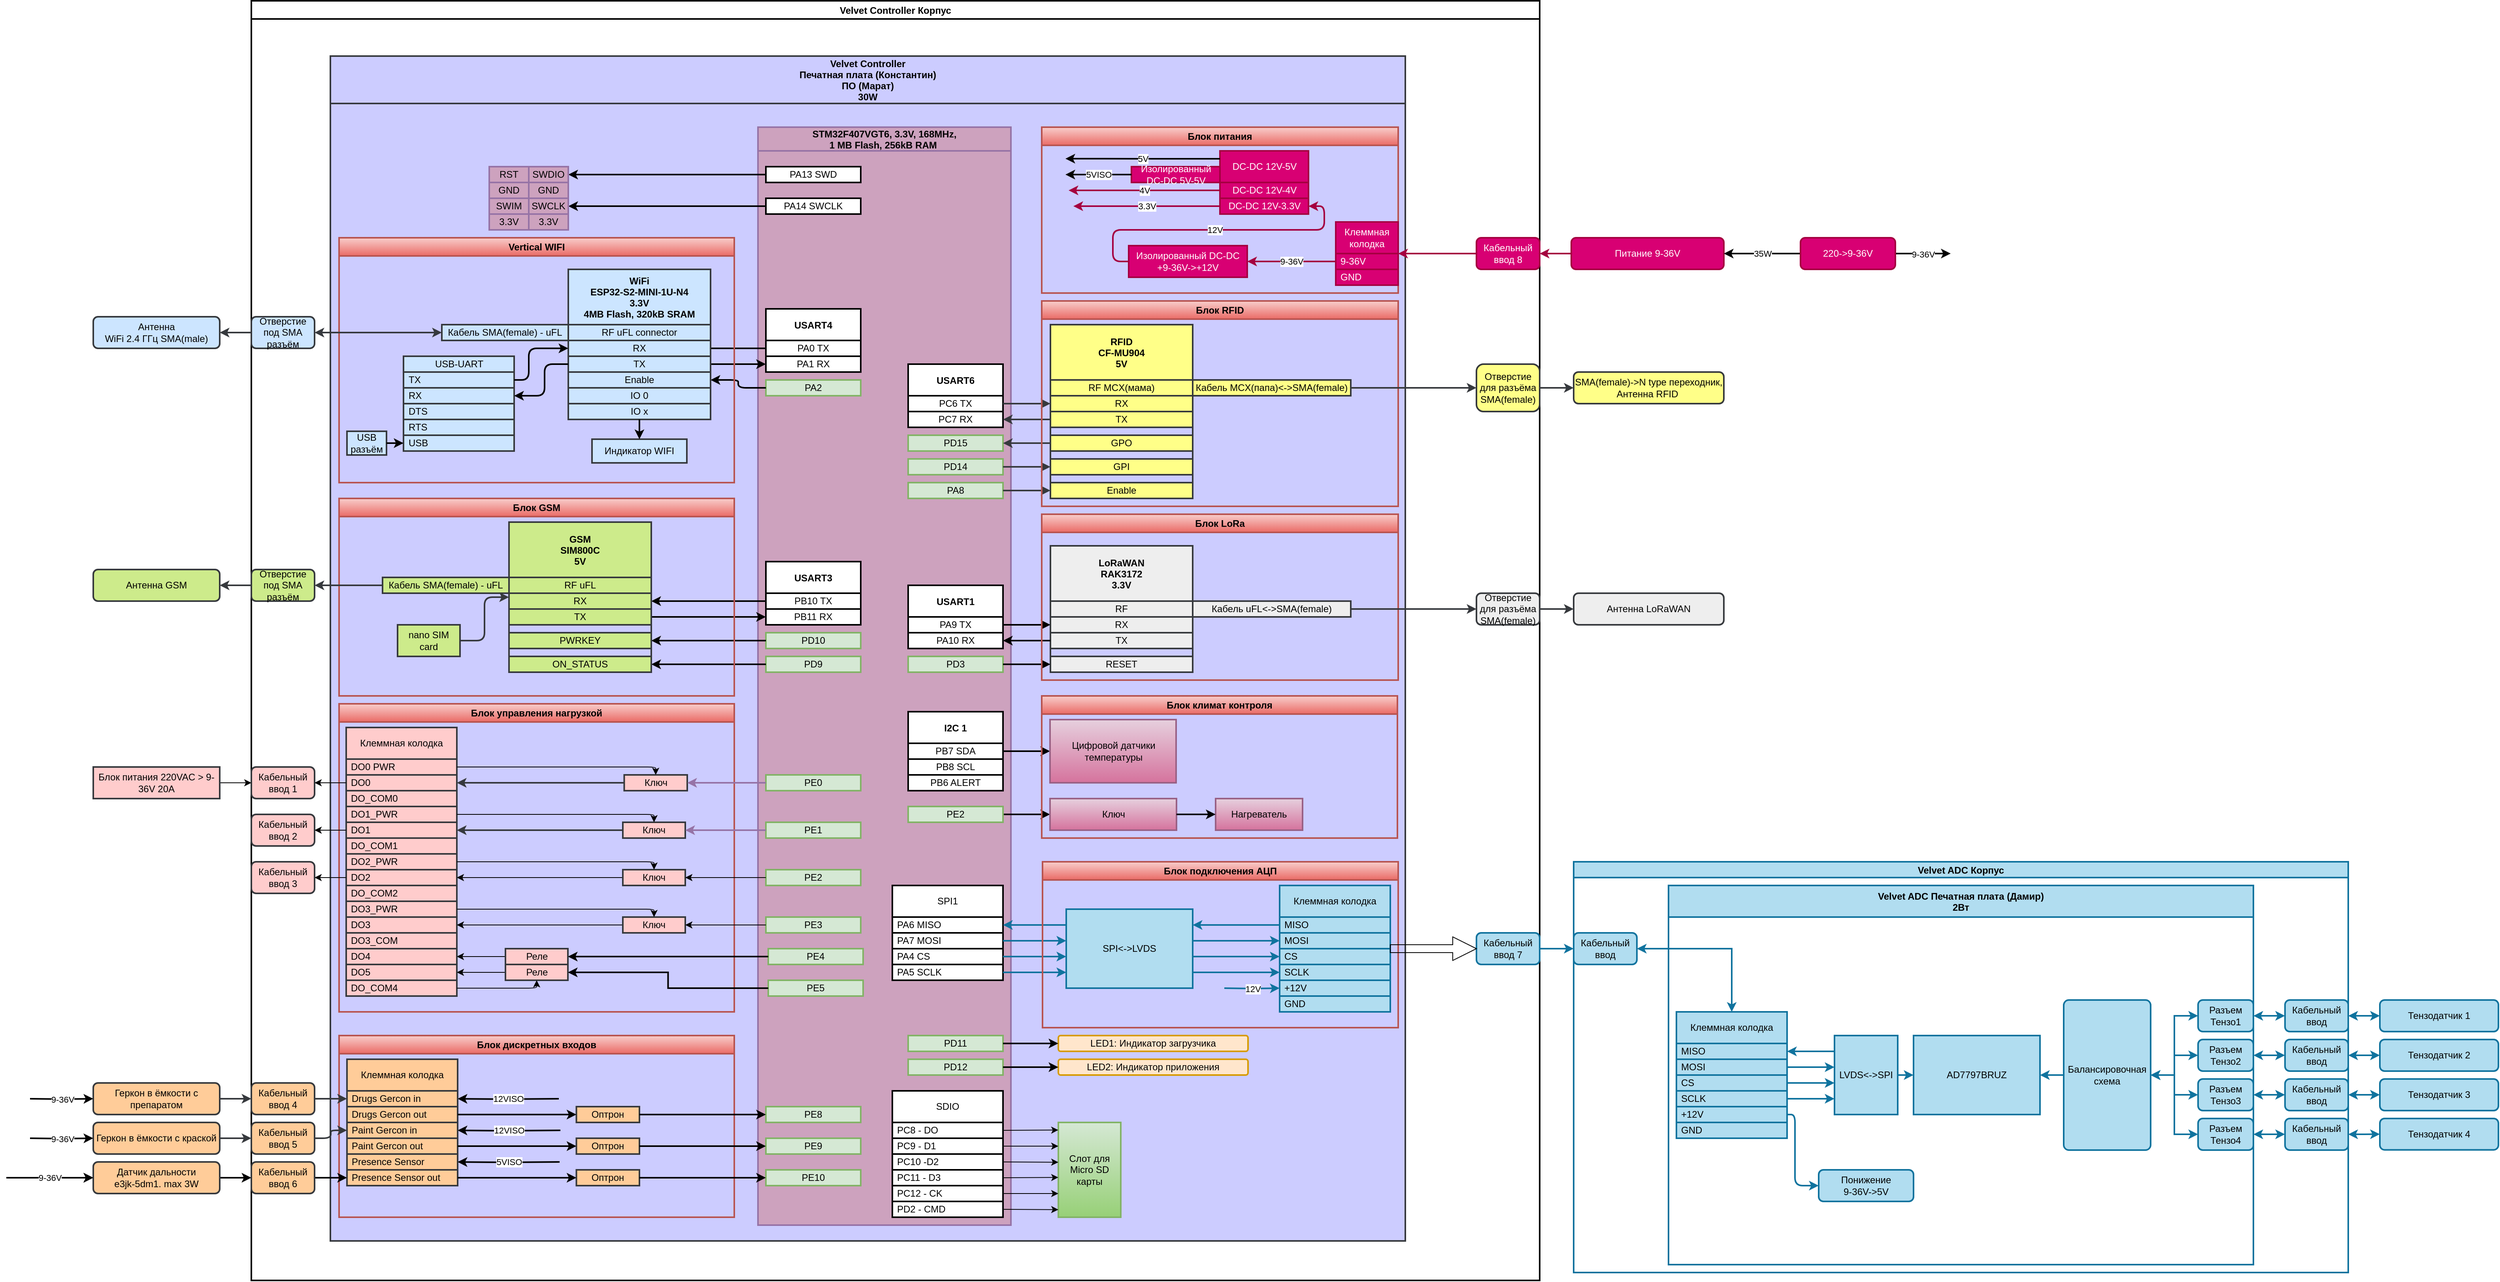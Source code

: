<mxfile pages="2">
    <diagram id="C5RBs43oDa-KdzZeNtuy" name="V2.0">
        <mxGraphModel dx="3332" dy="3162" grid="1" gridSize="10" guides="1" tooltips="1" connect="1" arrows="1" fold="1" page="1" pageScale="1" pageWidth="827" pageHeight="1169" math="0" shadow="0">
            <root>
                <mxCell id="WIyWlLk6GJQsqaUBKTNV-0"/>
                <mxCell id="WIyWlLk6GJQsqaUBKTNV-1" parent="WIyWlLk6GJQsqaUBKTNV-0"/>
                <mxCell id="OMIvOheqZxkcG8HpAk3X-20" value="&lt;span style=&quot;font-size: 12px;&quot;&gt;SMA(female)-&amp;gt;N type переходник,&lt;br&gt;Антенна RFID&amp;nbsp;&lt;/span&gt;" style="rounded=1;whiteSpace=wrap;html=1;fontSize=12;fillColor=#ffff88;strokeColor=#36393d;spacing=2;strokeWidth=2;" parent="WIyWlLk6GJQsqaUBKTNV-1" vertex="1">
                    <mxGeometry x="1433" y="470" width="190" height="40" as="geometry"/>
                </mxCell>
                <mxCell id="B5fsInWV-lUlEOompkPS-8" value="&lt;span style=&quot;font-size: 12px;&quot;&gt;Антенна &lt;br style=&quot;font-size: 12px;&quot;&gt;WiFi 2.4 ГГц SMA(male)&lt;/span&gt;" style="rounded=1;whiteSpace=wrap;html=1;fontSize=12;fillColor=#cce5ff;strokeColor=#36393d;spacing=2;strokeWidth=2;" parent="WIyWlLk6GJQsqaUBKTNV-1" vertex="1">
                    <mxGeometry x="-440" y="400" width="160" height="40" as="geometry"/>
                </mxCell>
                <mxCell id="B5fsInWV-lUlEOompkPS-9" value="&lt;span style=&quot;font-size: 12px;&quot;&gt;Антенна GSM&lt;/span&gt;" style="rounded=1;whiteSpace=wrap;html=1;fontSize=12;fillColor=#cdeb8b;strokeColor=#36393d;spacing=2;strokeWidth=2;" parent="WIyWlLk6GJQsqaUBKTNV-1" vertex="1">
                    <mxGeometry x="-440" y="720" width="160" height="40" as="geometry"/>
                </mxCell>
                <mxCell id="B5fsInWV-lUlEOompkPS-10" value="&lt;span style=&quot;font-size: 12px;&quot;&gt;Антенна LoRaWAN&lt;/span&gt;" style="rounded=1;whiteSpace=wrap;html=1;fontSize=12;fillColor=#eeeeee;strokeColor=#36393d;spacing=2;strokeWidth=2;" parent="WIyWlLk6GJQsqaUBKTNV-1" vertex="1">
                    <mxGeometry x="1433" y="750" width="190" height="40" as="geometry"/>
                </mxCell>
                <mxCell id="G97jGfYl_FXfreQZYBFp-8" style="edgeStyle=orthogonalEdgeStyle;rounded=0;orthogonalLoop=1;jettySize=auto;html=1;strokeWidth=2;fillColor=#ffcc99;strokeColor=#36393d;spacing=2;" parent="WIyWlLk6GJQsqaUBKTNV-1" source="8XCqzWj7pN-KeREtv2go-11" target="G97jGfYl_FXfreQZYBFp-5" edge="1">
                    <mxGeometry relative="1" as="geometry"/>
                </mxCell>
                <mxCell id="8XCqzWj7pN-KeREtv2go-11" value="Геркон в ёмкости с препаратом" style="rounded=1;whiteSpace=wrap;html=1;fontSize=12;fillColor=#ffcc99;strokeColor=#36393d;spacing=2;strokeWidth=2;" parent="WIyWlLk6GJQsqaUBKTNV-1" vertex="1">
                    <mxGeometry x="-440" y="1370" width="160" height="40" as="geometry"/>
                </mxCell>
                <mxCell id="QIgaNjhWJls_cl7sIUeS-1" value="Velvet ADC Корпус" style="swimlane;shadow=0;fontSize=12;startSize=20;spacing=2;strokeWidth=2;fillColor=#b1ddf0;strokeColor=#10739e;" parent="WIyWlLk6GJQsqaUBKTNV-1" vertex="1">
                    <mxGeometry x="1433" y="1090" width="980" height="520" as="geometry">
                        <mxRectangle x="1830" y="650" width="170" height="23" as="alternateBounds"/>
                    </mxGeometry>
                </mxCell>
                <mxCell id="eIiWZzFeEottEv-pqmv6-25" value="Velvet ADC Печатная плата (Дамир)&#10;2Вт" style="swimlane;shadow=0;fontSize=12;startSize=40;spacing=2;strokeWidth=2;fillColor=#b1ddf0;strokeColor=#10739e;" parent="QIgaNjhWJls_cl7sIUeS-1" vertex="1">
                    <mxGeometry x="120" y="30" width="740" height="480" as="geometry">
                        <mxRectangle x="1830" y="650" width="170" height="23" as="alternateBounds"/>
                    </mxGeometry>
                </mxCell>
                <mxCell id="eIiWZzFeEottEv-pqmv6-16" value="&lt;font style=&quot;font-size: 12px;&quot;&gt;&lt;span style=&quot;font-size: 12px;&quot;&gt;Понижение&lt;br style=&quot;font-size: 12px;&quot;&gt;&amp;nbsp;9-36V-&amp;gt;5V&amp;nbsp;&lt;/span&gt;&lt;br style=&quot;font-size: 12px;&quot;&gt;&lt;/font&gt;" style="rounded=1;whiteSpace=wrap;html=1;fillColor=#b1ddf0;strokeColor=#10739e;fontSize=12;spacing=2;strokeWidth=2;" parent="eIiWZzFeEottEv-pqmv6-25" vertex="1">
                    <mxGeometry x="190" y="360" width="120" height="40" as="geometry"/>
                </mxCell>
                <mxCell id="QIgaNjhWJls_cl7sIUeS-26" style="edgeStyle=orthogonalEdgeStyle;rounded=0;orthogonalLoop=1;jettySize=auto;html=1;exitX=0;exitY=0.5;exitDx=0;exitDy=0;fontSize=12;startArrow=classic;startFill=1;strokeWidth=2;spacing=2;fillColor=#b1ddf0;strokeColor=#10739e;" parent="eIiWZzFeEottEv-pqmv6-25" source="eIiWZzFeEottEv-pqmv6-12" target="QIgaNjhWJls_cl7sIUeS-23" edge="1">
                    <mxGeometry relative="1" as="geometry"/>
                </mxCell>
                <mxCell id="eIiWZzFeEottEv-pqmv6-12" value="&lt;font style=&quot;font-size: 12px;&quot;&gt;&lt;font style=&quot;font-size: 12px;&quot;&gt;Разъем&lt;br style=&quot;font-size: 12px;&quot;&gt;&lt;/font&gt;Тензо2&lt;br style=&quot;font-size: 12px;&quot;&gt;&lt;/font&gt;" style="rounded=1;whiteSpace=wrap;html=1;fillColor=#b1ddf0;strokeColor=#10739e;direction=east;fontSize=12;spacing=2;strokeWidth=2;" parent="eIiWZzFeEottEv-pqmv6-25" vertex="1">
                    <mxGeometry x="670" y="195" width="70" height="40" as="geometry"/>
                </mxCell>
                <mxCell id="QIgaNjhWJls_cl7sIUeS-27" style="edgeStyle=orthogonalEdgeStyle;rounded=0;orthogonalLoop=1;jettySize=auto;html=1;exitX=0;exitY=0.5;exitDx=0;exitDy=0;fontSize=12;startArrow=classic;startFill=1;strokeWidth=2;spacing=2;fillColor=#b1ddf0;strokeColor=#10739e;" parent="eIiWZzFeEottEv-pqmv6-25" source="eIiWZzFeEottEv-pqmv6-13" target="QIgaNjhWJls_cl7sIUeS-23" edge="1">
                    <mxGeometry relative="1" as="geometry"/>
                </mxCell>
                <mxCell id="eIiWZzFeEottEv-pqmv6-13" value="&lt;font style=&quot;font-size: 12px;&quot;&gt;&lt;font style=&quot;font-size: 12px;&quot;&gt;Разъем&lt;br style=&quot;font-size: 12px;&quot;&gt;&lt;/font&gt;Тензо3&lt;br style=&quot;font-size: 12px;&quot;&gt;&lt;/font&gt;" style="rounded=1;whiteSpace=wrap;html=1;fillColor=#b1ddf0;strokeColor=#10739e;direction=east;fontSize=12;spacing=2;strokeWidth=2;" parent="eIiWZzFeEottEv-pqmv6-25" vertex="1">
                    <mxGeometry x="670" y="245" width="70" height="40" as="geometry"/>
                </mxCell>
                <mxCell id="QIgaNjhWJls_cl7sIUeS-28" style="edgeStyle=orthogonalEdgeStyle;rounded=0;orthogonalLoop=1;jettySize=auto;html=1;exitX=0;exitY=0.5;exitDx=0;exitDy=0;fontSize=12;startArrow=classic;startFill=1;strokeWidth=2;spacing=2;fillColor=#b1ddf0;strokeColor=#10739e;" parent="eIiWZzFeEottEv-pqmv6-25" source="eIiWZzFeEottEv-pqmv6-14" target="QIgaNjhWJls_cl7sIUeS-23" edge="1">
                    <mxGeometry relative="1" as="geometry"/>
                </mxCell>
                <mxCell id="eIiWZzFeEottEv-pqmv6-14" value="&lt;font style=&quot;font-size: 12px;&quot;&gt;&lt;font style=&quot;font-size: 12px;&quot;&gt;Разъем&lt;br style=&quot;font-size: 12px;&quot;&gt;&lt;/font&gt;Тензо4&lt;br style=&quot;font-size: 12px;&quot;&gt;&lt;/font&gt;" style="rounded=1;whiteSpace=wrap;html=1;fillColor=#b1ddf0;strokeColor=#10739e;direction=east;fontSize=12;spacing=2;strokeWidth=2;" parent="eIiWZzFeEottEv-pqmv6-25" vertex="1">
                    <mxGeometry x="670" y="295" width="70" height="40" as="geometry"/>
                </mxCell>
                <mxCell id="QIgaNjhWJls_cl7sIUeS-25" style="edgeStyle=orthogonalEdgeStyle;rounded=0;orthogonalLoop=1;jettySize=auto;html=1;exitX=0;exitY=0.5;exitDx=0;exitDy=0;fontSize=12;startArrow=classic;startFill=1;strokeWidth=2;spacing=2;fillColor=#b1ddf0;strokeColor=#10739e;" parent="eIiWZzFeEottEv-pqmv6-25" source="eIiWZzFeEottEv-pqmv6-24" target="QIgaNjhWJls_cl7sIUeS-23" edge="1">
                    <mxGeometry relative="1" as="geometry"/>
                </mxCell>
                <mxCell id="eIiWZzFeEottEv-pqmv6-24" value="&lt;font style=&quot;font-size: 12px;&quot;&gt;&lt;font style=&quot;font-size: 12px;&quot;&gt;Разъем&lt;br style=&quot;font-size: 12px;&quot;&gt;&lt;/font&gt;Тензо1&lt;br style=&quot;font-size: 12px;&quot;&gt;&lt;/font&gt;" style="rounded=1;whiteSpace=wrap;html=1;fillColor=#b1ddf0;strokeColor=#10739e;direction=east;fontSize=12;spacing=2;strokeWidth=2;" parent="eIiWZzFeEottEv-pqmv6-25" vertex="1">
                    <mxGeometry x="670" y="145" width="70" height="40" as="geometry"/>
                </mxCell>
                <mxCell id="ZPdJXFwUqWXGfEikDMxL-37" style="edgeStyle=orthogonalEdgeStyle;rounded=1;jumpStyle=arc;orthogonalLoop=1;jettySize=auto;html=1;strokeColor=#10739e;strokeWidth=2;fillColor=#b1ddf0;" parent="eIiWZzFeEottEv-pqmv6-25" source="QIgaNjhWJls_cl7sIUeS-23" target="ZPdJXFwUqWXGfEikDMxL-34" edge="1">
                    <mxGeometry relative="1" as="geometry"/>
                </mxCell>
                <mxCell id="QIgaNjhWJls_cl7sIUeS-23" value="Балансировочная схема" style="rounded=1;whiteSpace=wrap;html=1;fontSize=12;arcSize=6;spacing=2;strokeWidth=2;fillColor=#b1ddf0;strokeColor=#10739e;" parent="eIiWZzFeEottEv-pqmv6-25" vertex="1">
                    <mxGeometry x="500" y="145" width="110" height="190" as="geometry"/>
                </mxCell>
                <mxCell id="ZPdJXFwUqWXGfEikDMxL-15" value="Клеммная колодка" style="swimlane;fontStyle=0;childLayout=stackLayout;horizontal=1;startSize=40;horizontalStack=0;resizeParent=1;resizeParentMax=0;resizeLast=0;collapsible=1;marginBottom=0;whiteSpace=wrap;html=1;fillColor=#b1ddf0;strokeColor=#10739e;spacing=2;strokeWidth=2;" parent="eIiWZzFeEottEv-pqmv6-25" vertex="1">
                    <mxGeometry x="10" y="160" width="140" height="160" as="geometry"/>
                </mxCell>
                <mxCell id="ZPdJXFwUqWXGfEikDMxL-16" value="MISO" style="text;align=left;verticalAlign=middle;spacingLeft=4;spacingRight=4;overflow=hidden;points=[[0,0.5],[1,0.5]];portConstraint=eastwest;rotatable=0;whiteSpace=wrap;html=1;fillColor=#b1ddf0;strokeColor=#10739e;spacing=2;strokeWidth=2;" parent="ZPdJXFwUqWXGfEikDMxL-15" vertex="1">
                    <mxGeometry y="40" width="140" height="20" as="geometry"/>
                </mxCell>
                <mxCell id="ZPdJXFwUqWXGfEikDMxL-17" value="MOSI" style="text;align=left;verticalAlign=middle;spacingLeft=4;spacingRight=4;overflow=hidden;points=[[0,0.5],[1,0.5]];portConstraint=eastwest;rotatable=0;whiteSpace=wrap;html=1;fillColor=#b1ddf0;strokeColor=#10739e;spacing=2;strokeWidth=2;" parent="ZPdJXFwUqWXGfEikDMxL-15" vertex="1">
                    <mxGeometry y="60" width="140" height="20" as="geometry"/>
                </mxCell>
                <mxCell id="ZPdJXFwUqWXGfEikDMxL-18" value="CS" style="text;align=left;verticalAlign=middle;spacingLeft=4;spacingRight=4;overflow=hidden;points=[[0,0.5],[1,0.5]];portConstraint=eastwest;rotatable=0;whiteSpace=wrap;html=1;fillColor=#b1ddf0;strokeColor=#10739e;spacing=2;strokeWidth=2;" parent="ZPdJXFwUqWXGfEikDMxL-15" vertex="1">
                    <mxGeometry y="80" width="140" height="20" as="geometry"/>
                </mxCell>
                <mxCell id="ZPdJXFwUqWXGfEikDMxL-19" value="SCLK" style="text;align=left;verticalAlign=middle;spacingLeft=4;spacingRight=4;overflow=hidden;points=[[0,0.5],[1,0.5]];portConstraint=eastwest;rotatable=0;whiteSpace=wrap;html=1;fillColor=#b1ddf0;strokeColor=#10739e;spacing=2;strokeWidth=2;" parent="ZPdJXFwUqWXGfEikDMxL-15" vertex="1">
                    <mxGeometry y="100" width="140" height="20" as="geometry"/>
                </mxCell>
                <mxCell id="ZPdJXFwUqWXGfEikDMxL-20" value="+12V" style="text;align=left;verticalAlign=middle;spacingLeft=4;spacingRight=4;overflow=hidden;points=[[0,0.5],[1,0.5]];portConstraint=eastwest;rotatable=0;whiteSpace=wrap;html=1;fillColor=#b1ddf0;strokeColor=#10739e;spacing=2;strokeWidth=2;" parent="ZPdJXFwUqWXGfEikDMxL-15" vertex="1">
                    <mxGeometry y="120" width="140" height="20" as="geometry"/>
                </mxCell>
                <mxCell id="ZPdJXFwUqWXGfEikDMxL-21" value="GND" style="text;align=left;verticalAlign=middle;spacingLeft=4;spacingRight=4;overflow=hidden;points=[[0,0.5],[1,0.5]];portConstraint=eastwest;rotatable=0;whiteSpace=wrap;html=1;fillColor=#b1ddf0;strokeColor=#10739e;spacing=2;strokeWidth=2;" parent="ZPdJXFwUqWXGfEikDMxL-15" vertex="1">
                    <mxGeometry y="140" width="140" height="20" as="geometry"/>
                </mxCell>
                <mxCell id="ZPdJXFwUqWXGfEikDMxL-30" style="edgeStyle=orthogonalEdgeStyle;rounded=1;jumpStyle=arc;orthogonalLoop=1;jettySize=auto;html=1;exitX=0;exitY=0.2;exitDx=0;exitDy=0;exitPerimeter=0;strokeColor=#10739e;strokeWidth=2;fillColor=#b1ddf0;" parent="eIiWZzFeEottEv-pqmv6-25" source="ZPdJXFwUqWXGfEikDMxL-29" target="ZPdJXFwUqWXGfEikDMxL-16" edge="1">
                    <mxGeometry relative="1" as="geometry"/>
                </mxCell>
                <mxCell id="ZPdJXFwUqWXGfEikDMxL-35" style="edgeStyle=orthogonalEdgeStyle;rounded=1;jumpStyle=arc;orthogonalLoop=1;jettySize=auto;html=1;strokeColor=#10739e;strokeWidth=2;fillColor=#b1ddf0;" parent="eIiWZzFeEottEv-pqmv6-25" source="ZPdJXFwUqWXGfEikDMxL-29" target="ZPdJXFwUqWXGfEikDMxL-34" edge="1">
                    <mxGeometry relative="1" as="geometry"/>
                </mxCell>
                <mxCell id="ZPdJXFwUqWXGfEikDMxL-29" value="&lt;font style=&quot;font-size: 12px;&quot;&gt;LVDS&amp;lt;-&amp;gt;SPI&lt;br style=&quot;font-size: 12px;&quot;&gt;&lt;/font&gt;" style="rounded=1;whiteSpace=wrap;html=1;fillColor=#b1ddf0;strokeColor=#10739e;fontSize=12;labelPadding=0;points=[[0,0.2,0,0,0],[0,0.4,0,0,0],[0,0.6,0,0,0],[0,0.8,0,0,0],[0.25,0,0,0,0],[0.25,1,0,0,0],[0.5,0,0,0,0],[0.5,1,0,0,0],[0.75,0,0,0,0],[0.75,1,0,0,0],[1,0.2,0,0,0],[1,0.4,0,0,0],[1,0.6,0,0,0],[1,0.8,0,0,0]];arcSize=0;spacing=2;strokeWidth=2;" parent="eIiWZzFeEottEv-pqmv6-25" vertex="1">
                    <mxGeometry x="210" y="190" width="80" height="100" as="geometry"/>
                </mxCell>
                <mxCell id="ZPdJXFwUqWXGfEikDMxL-31" style="edgeStyle=orthogonalEdgeStyle;rounded=1;jumpStyle=arc;orthogonalLoop=1;jettySize=auto;html=1;entryX=0;entryY=0.4;entryDx=0;entryDy=0;entryPerimeter=0;strokeColor=#10739e;strokeWidth=2;fillColor=#b1ddf0;" parent="eIiWZzFeEottEv-pqmv6-25" source="ZPdJXFwUqWXGfEikDMxL-17" target="ZPdJXFwUqWXGfEikDMxL-29" edge="1">
                    <mxGeometry relative="1" as="geometry"/>
                </mxCell>
                <mxCell id="ZPdJXFwUqWXGfEikDMxL-32" style="edgeStyle=orthogonalEdgeStyle;rounded=1;jumpStyle=arc;orthogonalLoop=1;jettySize=auto;html=1;entryX=0;entryY=0.6;entryDx=0;entryDy=0;entryPerimeter=0;strokeColor=#10739e;strokeWidth=2;fillColor=#b1ddf0;" parent="eIiWZzFeEottEv-pqmv6-25" source="ZPdJXFwUqWXGfEikDMxL-18" target="ZPdJXFwUqWXGfEikDMxL-29" edge="1">
                    <mxGeometry relative="1" as="geometry"/>
                </mxCell>
                <mxCell id="ZPdJXFwUqWXGfEikDMxL-33" style="edgeStyle=orthogonalEdgeStyle;rounded=1;jumpStyle=arc;orthogonalLoop=1;jettySize=auto;html=1;entryX=0;entryY=0.8;entryDx=0;entryDy=0;entryPerimeter=0;strokeColor=#10739e;strokeWidth=2;fillColor=#b1ddf0;" parent="eIiWZzFeEottEv-pqmv6-25" source="ZPdJXFwUqWXGfEikDMxL-19" target="ZPdJXFwUqWXGfEikDMxL-29" edge="1">
                    <mxGeometry relative="1" as="geometry"/>
                </mxCell>
                <mxCell id="ZPdJXFwUqWXGfEikDMxL-34" value="&lt;font style=&quot;font-size: 12px;&quot;&gt;AD7797BRUZ&lt;br style=&quot;font-size: 12px;&quot;&gt;&lt;/font&gt;" style="rounded=1;whiteSpace=wrap;html=1;fillColor=#b1ddf0;strokeColor=#10739e;fontSize=12;labelPadding=0;points=[[0,0.2,0,0,0],[0,0.4,0,0,0],[0,0.6,0,0,0],[0,0.8,0,0,0],[0.25,0,0,0,0],[0.25,1,0,0,0],[0.5,0,0,0,0],[0.5,1,0,0,0],[0.75,0,0,0,0],[0.75,1,0,0,0],[1,0.2,0,0,0],[1,0.4,0,0,0],[1,0.6,0,0,0],[1,0.8,0,0,0]];arcSize=0;spacing=2;strokeWidth=2;" parent="eIiWZzFeEottEv-pqmv6-25" vertex="1">
                    <mxGeometry x="310" y="190" width="160" height="100" as="geometry"/>
                </mxCell>
                <mxCell id="ZPdJXFwUqWXGfEikDMxL-38" style="edgeStyle=orthogonalEdgeStyle;rounded=1;jumpStyle=arc;orthogonalLoop=1;jettySize=auto;html=1;strokeColor=#10739e;strokeWidth=2;entryX=0;entryY=0.5;entryDx=0;entryDy=0;fillColor=#b1ddf0;" parent="eIiWZzFeEottEv-pqmv6-25" source="ZPdJXFwUqWXGfEikDMxL-20" target="eIiWZzFeEottEv-pqmv6-16" edge="1">
                    <mxGeometry relative="1" as="geometry">
                        <mxPoint x="180" y="400" as="targetPoint"/>
                        <Array as="points">
                            <mxPoint x="160" y="290"/>
                            <mxPoint x="160" y="380"/>
                        </Array>
                    </mxGeometry>
                </mxCell>
                <mxCell id="QIgaNjhWJls_cl7sIUeS-18" style="edgeStyle=orthogonalEdgeStyle;rounded=0;orthogonalLoop=1;jettySize=auto;html=1;exitX=1;exitY=0.5;exitDx=0;exitDy=0;fontSize=12;startArrow=classic;startFill=1;fillColor=#b1ddf0;strokeColor=#10739e;strokeWidth=2;spacing=2;" parent="QIgaNjhWJls_cl7sIUeS-1" source="QIgaNjhWJls_cl7sIUeS-0" target="ZPdJXFwUqWXGfEikDMxL-15" edge="1">
                    <mxGeometry relative="1" as="geometry">
                        <mxPoint x="120" y="110.0" as="targetPoint"/>
                    </mxGeometry>
                </mxCell>
                <mxCell id="QIgaNjhWJls_cl7sIUeS-0" value="&lt;font style=&quot;font-size: 12px;&quot;&gt;Кабельный ввод&lt;br style=&quot;font-size: 12px;&quot;&gt;&lt;/font&gt;" style="rounded=1;whiteSpace=wrap;html=1;fillColor=#b1ddf0;strokeColor=#10739e;direction=east;fontSize=12;spacing=2;strokeWidth=2;" parent="QIgaNjhWJls_cl7sIUeS-1" vertex="1">
                    <mxGeometry y="90" width="80" height="40" as="geometry"/>
                </mxCell>
                <mxCell id="QIgaNjhWJls_cl7sIUeS-19" value="&lt;font style=&quot;font-size: 12px;&quot;&gt;Кабельный ввод&lt;br style=&quot;font-size: 12px;&quot;&gt;&lt;/font&gt;" style="rounded=1;whiteSpace=wrap;html=1;fillColor=#b1ddf0;strokeColor=#10739e;direction=east;fontSize=12;spacing=2;strokeWidth=2;" parent="QIgaNjhWJls_cl7sIUeS-1" vertex="1">
                    <mxGeometry x="900" y="175" width="80" height="40" as="geometry"/>
                </mxCell>
                <mxCell id="QIgaNjhWJls_cl7sIUeS-20" value="&lt;font style=&quot;font-size: 12px;&quot;&gt;Кабельный ввод&lt;br style=&quot;font-size: 12px;&quot;&gt;&lt;/font&gt;" style="rounded=1;whiteSpace=wrap;html=1;fillColor=#b1ddf0;strokeColor=#10739e;direction=east;fontSize=12;spacing=2;strokeWidth=2;" parent="QIgaNjhWJls_cl7sIUeS-1" vertex="1">
                    <mxGeometry x="900" y="225" width="80" height="40" as="geometry"/>
                </mxCell>
                <mxCell id="QIgaNjhWJls_cl7sIUeS-21" value="&lt;font style=&quot;font-size: 12px;&quot;&gt;Кабельный ввод&lt;br style=&quot;font-size: 12px;&quot;&gt;&lt;/font&gt;" style="rounded=1;whiteSpace=wrap;html=1;fillColor=#b1ddf0;strokeColor=#10739e;direction=east;fontSize=12;spacing=2;strokeWidth=2;" parent="QIgaNjhWJls_cl7sIUeS-1" vertex="1">
                    <mxGeometry x="900" y="275" width="80" height="40" as="geometry"/>
                </mxCell>
                <mxCell id="QIgaNjhWJls_cl7sIUeS-22" value="&lt;font style=&quot;font-size: 12px;&quot;&gt;Кабельный ввод&lt;br style=&quot;font-size: 12px;&quot;&gt;&lt;/font&gt;" style="rounded=1;whiteSpace=wrap;html=1;fillColor=#b1ddf0;strokeColor=#10739e;direction=east;fontSize=12;spacing=2;strokeWidth=2;" parent="QIgaNjhWJls_cl7sIUeS-1" vertex="1">
                    <mxGeometry x="900" y="325" width="80" height="40" as="geometry"/>
                </mxCell>
                <mxCell id="QIgaNjhWJls_cl7sIUeS-29" style="edgeStyle=orthogonalEdgeStyle;rounded=0;orthogonalLoop=1;jettySize=auto;html=1;exitX=1;exitY=0.5;exitDx=0;exitDy=0;entryX=0;entryY=0.5;entryDx=0;entryDy=0;fontSize=12;startArrow=classic;startFill=1;strokeWidth=2;fillColor=#b1ddf0;strokeColor=#10739e;spacing=2;" parent="QIgaNjhWJls_cl7sIUeS-1" source="eIiWZzFeEottEv-pqmv6-24" target="QIgaNjhWJls_cl7sIUeS-19" edge="1">
                    <mxGeometry relative="1" as="geometry"/>
                </mxCell>
                <mxCell id="QIgaNjhWJls_cl7sIUeS-30" style="edgeStyle=orthogonalEdgeStyle;rounded=0;orthogonalLoop=1;jettySize=auto;html=1;exitX=1;exitY=0.5;exitDx=0;exitDy=0;entryX=0;entryY=0.5;entryDx=0;entryDy=0;fontSize=12;startArrow=classic;startFill=1;strokeWidth=2;fillColor=#b1ddf0;strokeColor=#10739e;spacing=2;" parent="QIgaNjhWJls_cl7sIUeS-1" source="eIiWZzFeEottEv-pqmv6-12" target="QIgaNjhWJls_cl7sIUeS-20" edge="1">
                    <mxGeometry relative="1" as="geometry"/>
                </mxCell>
                <mxCell id="QIgaNjhWJls_cl7sIUeS-31" style="edgeStyle=orthogonalEdgeStyle;rounded=0;orthogonalLoop=1;jettySize=auto;html=1;exitX=1;exitY=0.5;exitDx=0;exitDy=0;entryX=0;entryY=0.5;entryDx=0;entryDy=0;fontSize=12;startArrow=classic;startFill=1;strokeWidth=2;fillColor=#b1ddf0;strokeColor=#10739e;spacing=2;" parent="QIgaNjhWJls_cl7sIUeS-1" source="eIiWZzFeEottEv-pqmv6-13" target="QIgaNjhWJls_cl7sIUeS-21" edge="1">
                    <mxGeometry relative="1" as="geometry"/>
                </mxCell>
                <mxCell id="QIgaNjhWJls_cl7sIUeS-32" style="edgeStyle=orthogonalEdgeStyle;rounded=0;orthogonalLoop=1;jettySize=auto;html=1;exitX=1;exitY=0.5;exitDx=0;exitDy=0;entryX=0;entryY=0.5;entryDx=0;entryDy=0;fontSize=12;startArrow=classic;startFill=1;strokeWidth=2;fillColor=#b1ddf0;strokeColor=#10739e;spacing=2;" parent="QIgaNjhWJls_cl7sIUeS-1" source="eIiWZzFeEottEv-pqmv6-14" target="QIgaNjhWJls_cl7sIUeS-22" edge="1">
                    <mxGeometry relative="1" as="geometry"/>
                </mxCell>
                <mxCell id="eIiWZzFeEottEv-pqmv6-47" value="&lt;font style=&quot;font-size: 12px;&quot;&gt;Тензодатчик 1&lt;/font&gt;" style="rounded=1;whiteSpace=wrap;html=1;fontSize=12;spacing=2;strokeWidth=2;fillColor=#b1ddf0;strokeColor=#10739e;" parent="WIyWlLk6GJQsqaUBKTNV-1" vertex="1">
                    <mxGeometry x="2453" y="1265" width="150" height="40" as="geometry"/>
                </mxCell>
                <mxCell id="eIiWZzFeEottEv-pqmv6-68" value="&lt;font style=&quot;font-size: 12px;&quot;&gt;Тензодатчик 2&lt;/font&gt;" style="rounded=1;whiteSpace=wrap;html=1;fontSize=12;spacing=2;strokeWidth=2;fillColor=#b1ddf0;strokeColor=#10739e;" parent="WIyWlLk6GJQsqaUBKTNV-1" vertex="1">
                    <mxGeometry x="2453" y="1315" width="150" height="40" as="geometry"/>
                </mxCell>
                <mxCell id="eIiWZzFeEottEv-pqmv6-69" value="&lt;font style=&quot;font-size: 12px;&quot;&gt;Тензодатчик 3&lt;/font&gt;" style="rounded=1;whiteSpace=wrap;html=1;fontSize=12;spacing=2;strokeWidth=2;fillColor=#b1ddf0;strokeColor=#10739e;" parent="WIyWlLk6GJQsqaUBKTNV-1" vertex="1">
                    <mxGeometry x="2453" y="1365" width="150" height="40" as="geometry"/>
                </mxCell>
                <mxCell id="eIiWZzFeEottEv-pqmv6-70" value="&lt;font style=&quot;font-size: 12px;&quot;&gt;Тензодатчик 4&lt;/font&gt;" style="rounded=1;whiteSpace=wrap;html=1;fontSize=12;spacing=2;strokeWidth=2;fillColor=#b1ddf0;strokeColor=#10739e;" parent="WIyWlLk6GJQsqaUBKTNV-1" vertex="1">
                    <mxGeometry x="2453" y="1415" width="150" height="39.69" as="geometry"/>
                </mxCell>
                <mxCell id="QIgaNjhWJls_cl7sIUeS-33" style="edgeStyle=orthogonalEdgeStyle;rounded=0;orthogonalLoop=1;jettySize=auto;html=1;exitX=1;exitY=0.5;exitDx=0;exitDy=0;entryX=0;entryY=0.5;entryDx=0;entryDy=0;fontSize=12;startArrow=classic;startFill=1;strokeWidth=2;fillColor=#b1ddf0;strokeColor=#10739e;spacing=2;" parent="WIyWlLk6GJQsqaUBKTNV-1" source="QIgaNjhWJls_cl7sIUeS-19" target="eIiWZzFeEottEv-pqmv6-47" edge="1">
                    <mxGeometry relative="1" as="geometry"/>
                </mxCell>
                <mxCell id="QIgaNjhWJls_cl7sIUeS-34" style="edgeStyle=orthogonalEdgeStyle;rounded=0;orthogonalLoop=1;jettySize=auto;html=1;exitX=1;exitY=0.5;exitDx=0;exitDy=0;entryX=0;entryY=0.5;entryDx=0;entryDy=0;fontSize=12;startArrow=classic;startFill=1;strokeWidth=2;fillColor=#b1ddf0;strokeColor=#10739e;spacing=2;" parent="WIyWlLk6GJQsqaUBKTNV-1" source="QIgaNjhWJls_cl7sIUeS-20" target="eIiWZzFeEottEv-pqmv6-68" edge="1">
                    <mxGeometry relative="1" as="geometry"/>
                </mxCell>
                <mxCell id="QIgaNjhWJls_cl7sIUeS-35" style="edgeStyle=orthogonalEdgeStyle;rounded=0;orthogonalLoop=1;jettySize=auto;html=1;exitX=1;exitY=0.5;exitDx=0;exitDy=0;entryX=0;entryY=0.5;entryDx=0;entryDy=0;fontSize=12;startArrow=classic;startFill=1;strokeWidth=2;fillColor=#b1ddf0;strokeColor=#10739e;spacing=2;" parent="WIyWlLk6GJQsqaUBKTNV-1" source="QIgaNjhWJls_cl7sIUeS-21" target="eIiWZzFeEottEv-pqmv6-69" edge="1">
                    <mxGeometry relative="1" as="geometry"/>
                </mxCell>
                <mxCell id="QIgaNjhWJls_cl7sIUeS-36" style="edgeStyle=orthogonalEdgeStyle;rounded=0;orthogonalLoop=1;jettySize=auto;html=1;exitX=1;exitY=0.5;exitDx=0;exitDy=0;fontSize=12;startArrow=classic;startFill=1;strokeWidth=2;fillColor=#b1ddf0;strokeColor=#10739e;spacing=2;" parent="WIyWlLk6GJQsqaUBKTNV-1" source="QIgaNjhWJls_cl7sIUeS-22" target="eIiWZzFeEottEv-pqmv6-70" edge="1">
                    <mxGeometry relative="1" as="geometry"/>
                </mxCell>
                <mxCell id="QIgaNjhWJls_cl7sIUeS-37" value="Velvet Controller Корпус" style="swimlane;fontSize=12;spacing=2;strokeWidth=2;" parent="WIyWlLk6GJQsqaUBKTNV-1" vertex="1">
                    <mxGeometry x="-240" width="1630" height="1620" as="geometry"/>
                </mxCell>
                <mxCell id="QIgaNjhWJls_cl7sIUeS-137" value="Velvet Controller &#10;Печатная плата (Константин)&#10;ПО (Марат)&#10;30W" style="swimlane;fontSize=12;startSize=60;swimlaneFillColor=#CCCCFF;fillColor=#CCCCFF;strokeColor=#36393d;spacing=2;strokeWidth=2;" parent="QIgaNjhWJls_cl7sIUeS-37" vertex="1">
                    <mxGeometry x="100" y="70" width="1360" height="1500" as="geometry"/>
                </mxCell>
                <mxCell id="QIgaNjhWJls_cl7sIUeS-150" value="STM32F407VGT6, 3.3V, 168MHz, &#10;1 MB Flash, 256kB RAM " style="swimlane;fontSize=12;startSize=30;fillColor=#CDA2BE;strokeColor=#9673a6;swimlaneFillColor=#CDA2BE;spacing=2;strokeWidth=2;" parent="QIgaNjhWJls_cl7sIUeS-137" vertex="1">
                    <mxGeometry x="541" y="90" width="320" height="1390" as="geometry"/>
                </mxCell>
                <mxCell id="QIgaNjhWJls_cl7sIUeS-151" value="PE0" style="rounded=0;whiteSpace=wrap;html=1;fontSize=12;fillColor=#d5e8d4;strokeColor=#82b366;spacing=2;strokeWidth=2;" parent="QIgaNjhWJls_cl7sIUeS-150" vertex="1">
                    <mxGeometry x="10" y="820" width="120" height="20" as="geometry"/>
                </mxCell>
                <mxCell id="QIgaNjhWJls_cl7sIUeS-152" value="PE1" style="rounded=0;whiteSpace=wrap;html=1;fontSize=12;fillColor=#d5e8d4;strokeColor=#82b366;spacing=2;strokeWidth=2;" parent="QIgaNjhWJls_cl7sIUeS-150" vertex="1">
                    <mxGeometry x="10" y="880" width="120" height="20" as="geometry"/>
                </mxCell>
                <mxCell id="QIgaNjhWJls_cl7sIUeS-160" value="PA13 SWD" style="rounded=0;whiteSpace=wrap;html=1;fontSize=12;spacing=2;strokeWidth=2;" parent="QIgaNjhWJls_cl7sIUeS-150" vertex="1">
                    <mxGeometry x="10" y="50" width="120" height="20" as="geometry"/>
                </mxCell>
                <mxCell id="QIgaNjhWJls_cl7sIUeS-162" value="PA14 SWCLK" style="rounded=0;whiteSpace=wrap;html=1;fontSize=12;spacing=2;strokeWidth=2;" parent="QIgaNjhWJls_cl7sIUeS-150" vertex="1">
                    <mxGeometry x="10" y="90" width="120" height="20" as="geometry"/>
                </mxCell>
                <mxCell id="QIgaNjhWJls_cl7sIUeS-175" value="USART4" style="swimlane;fontSize=12;startSize=40;spacing=2;strokeWidth=2;" parent="QIgaNjhWJls_cl7sIUeS-150" vertex="1">
                    <mxGeometry x="10" y="230" width="120" height="80" as="geometry"/>
                </mxCell>
                <mxCell id="QIgaNjhWJls_cl7sIUeS-173" value="PA0 TX" style="rounded=0;whiteSpace=wrap;html=1;fontSize=12;spacing=2;strokeWidth=2;" parent="QIgaNjhWJls_cl7sIUeS-175" vertex="1">
                    <mxGeometry y="40" width="120" height="20" as="geometry"/>
                </mxCell>
                <mxCell id="QIgaNjhWJls_cl7sIUeS-174" value="PA1 RX" style="rounded=0;whiteSpace=wrap;html=1;fontSize=12;spacing=2;strokeWidth=2;" parent="QIgaNjhWJls_cl7sIUeS-175" vertex="1">
                    <mxGeometry y="60" width="120" height="20" as="geometry"/>
                </mxCell>
                <mxCell id="QIgaNjhWJls_cl7sIUeS-178" value="PA2" style="rounded=0;whiteSpace=wrap;html=1;fontSize=12;fillColor=#d5e8d4;strokeColor=#82b366;spacing=2;strokeWidth=2;" parent="QIgaNjhWJls_cl7sIUeS-150" vertex="1">
                    <mxGeometry x="10" y="320" width="120" height="20" as="geometry"/>
                </mxCell>
                <mxCell id="QIgaNjhWJls_cl7sIUeS-189" value="USART3" style="swimlane;fontSize=12;startSize=40;spacing=2;strokeWidth=2;" parent="QIgaNjhWJls_cl7sIUeS-150" vertex="1">
                    <mxGeometry x="10" y="550" width="120" height="80" as="geometry"/>
                </mxCell>
                <mxCell id="QIgaNjhWJls_cl7sIUeS-190" value="PB10 TX" style="rounded=0;whiteSpace=wrap;html=1;fontSize=12;spacing=2;strokeWidth=2;" parent="QIgaNjhWJls_cl7sIUeS-189" vertex="1">
                    <mxGeometry y="40" width="120" height="20" as="geometry"/>
                </mxCell>
                <mxCell id="QIgaNjhWJls_cl7sIUeS-191" value="PB11 RX" style="rounded=0;whiteSpace=wrap;html=1;fontSize=12;spacing=2;strokeWidth=2;" parent="QIgaNjhWJls_cl7sIUeS-189" vertex="1">
                    <mxGeometry y="60" width="120" height="20" as="geometry"/>
                </mxCell>
                <mxCell id="QIgaNjhWJls_cl7sIUeS-204" value="USART6" style="swimlane;fontSize=12;startSize=40;spacing=2;strokeWidth=2;" parent="QIgaNjhWJls_cl7sIUeS-150" vertex="1">
                    <mxGeometry x="190" y="300" width="120" height="80" as="geometry"/>
                </mxCell>
                <mxCell id="QIgaNjhWJls_cl7sIUeS-205" value="PC6 TX" style="rounded=0;whiteSpace=wrap;html=1;fontSize=12;spacing=2;strokeWidth=2;" parent="QIgaNjhWJls_cl7sIUeS-204" vertex="1">
                    <mxGeometry y="40" width="120" height="20" as="geometry"/>
                </mxCell>
                <mxCell id="QIgaNjhWJls_cl7sIUeS-206" value="PС7 RX" style="rounded=0;whiteSpace=wrap;html=1;fontSize=12;spacing=2;strokeWidth=2;" parent="QIgaNjhWJls_cl7sIUeS-204" vertex="1">
                    <mxGeometry y="60" width="120" height="20" as="geometry"/>
                </mxCell>
                <mxCell id="QIgaNjhWJls_cl7sIUeS-210" value="PD14" style="rounded=0;whiteSpace=wrap;html=1;fontSize=12;fillColor=#d5e8d4;strokeColor=#82b366;spacing=2;strokeWidth=2;" parent="QIgaNjhWJls_cl7sIUeS-150" vertex="1">
                    <mxGeometry x="190" y="420" width="120" height="20" as="geometry"/>
                </mxCell>
                <mxCell id="QIgaNjhWJls_cl7sIUeS-211" value="PD15" style="rounded=0;whiteSpace=wrap;html=1;fontSize=12;fillColor=#d5e8d4;strokeColor=#82b366;spacing=2;strokeWidth=2;" parent="QIgaNjhWJls_cl7sIUeS-150" vertex="1">
                    <mxGeometry x="190" y="390" width="120" height="20" as="geometry"/>
                </mxCell>
                <mxCell id="QIgaNjhWJls_cl7sIUeS-213" value="PA8" style="rounded=0;whiteSpace=wrap;html=1;fontSize=12;fillColor=#d5e8d4;strokeColor=#82b366;spacing=2;strokeWidth=2;" parent="QIgaNjhWJls_cl7sIUeS-150" vertex="1">
                    <mxGeometry x="190" y="450" width="120" height="20" as="geometry"/>
                </mxCell>
                <mxCell id="QIgaNjhWJls_cl7sIUeS-233" value="USART1" style="swimlane;fontSize=12;startSize=40;spacing=2;strokeWidth=2;" parent="QIgaNjhWJls_cl7sIUeS-150" vertex="1">
                    <mxGeometry x="190" y="580" width="120" height="80" as="geometry"/>
                </mxCell>
                <mxCell id="QIgaNjhWJls_cl7sIUeS-234" value="PA9 TX" style="rounded=0;whiteSpace=wrap;html=1;fontSize=12;spacing=2;strokeWidth=2;" parent="QIgaNjhWJls_cl7sIUeS-233" vertex="1">
                    <mxGeometry y="40" width="120" height="20" as="geometry"/>
                </mxCell>
                <mxCell id="QIgaNjhWJls_cl7sIUeS-235" value="PA10 RX" style="rounded=0;whiteSpace=wrap;html=1;fontSize=12;spacing=2;strokeWidth=2;" parent="QIgaNjhWJls_cl7sIUeS-233" vertex="1">
                    <mxGeometry y="60" width="120" height="20" as="geometry"/>
                </mxCell>
                <mxCell id="QIgaNjhWJls_cl7sIUeS-251" value="PD3" style="rounded=0;whiteSpace=wrap;html=1;fontSize=12;fillColor=#d5e8d4;strokeColor=#82b366;spacing=2;strokeWidth=2;" parent="QIgaNjhWJls_cl7sIUeS-150" vertex="1">
                    <mxGeometry x="190" y="670" width="120" height="20" as="geometry"/>
                </mxCell>
                <mxCell id="oCXxg1XaQxWzNoYvMIQS-5" value="PD11" style="rounded=0;whiteSpace=wrap;html=1;fontSize=12;fillColor=#d5e8d4;strokeColor=#82b366;spacing=2;strokeWidth=2;" parent="QIgaNjhWJls_cl7sIUeS-150" vertex="1">
                    <mxGeometry x="190" y="1150" width="120" height="20" as="geometry"/>
                </mxCell>
                <mxCell id="oCXxg1XaQxWzNoYvMIQS-6" value="PD12" style="rounded=0;whiteSpace=wrap;html=1;fontSize=12;fillColor=#d5e8d4;strokeColor=#82b366;spacing=2;strokeWidth=2;" parent="QIgaNjhWJls_cl7sIUeS-150" vertex="1">
                    <mxGeometry x="190" y="1180" width="120" height="20" as="geometry"/>
                </mxCell>
                <mxCell id="PcQ805e5ohL5nU72hnbH-1" value="PD10" style="rounded=0;whiteSpace=wrap;html=1;fontSize=12;fillColor=#d5e8d4;strokeColor=#82b366;spacing=2;strokeWidth=2;" parent="QIgaNjhWJls_cl7sIUeS-150" vertex="1">
                    <mxGeometry x="10" y="640" width="120" height="20" as="geometry"/>
                </mxCell>
                <mxCell id="PcQ805e5ohL5nU72hnbH-2" value="PD9" style="rounded=0;whiteSpace=wrap;html=1;fontSize=12;fillColor=#d5e8d4;strokeColor=#82b366;spacing=2;strokeWidth=2;" parent="QIgaNjhWJls_cl7sIUeS-150" vertex="1">
                    <mxGeometry x="10" y="670" width="120" height="20" as="geometry"/>
                </mxCell>
                <mxCell id="AzrMt_xEKCSqBtO7lV44-267" value="SPI1" style="swimlane;fontStyle=0;childLayout=stackLayout;horizontal=1;startSize=40;horizontalStack=0;resizeParent=1;resizeParentMax=0;resizeLast=0;collapsible=1;marginBottom=0;whiteSpace=wrap;html=1;spacing=2;strokeWidth=2;" parent="QIgaNjhWJls_cl7sIUeS-150" vertex="1">
                    <mxGeometry x="170" y="960" width="140" height="120" as="geometry"/>
                </mxCell>
                <mxCell id="AzrMt_xEKCSqBtO7lV44-268" value="PA6 MISO" style="text;align=left;verticalAlign=middle;spacingLeft=4;spacingRight=4;overflow=hidden;points=[[0,0.5],[1,0.5]];portConstraint=eastwest;rotatable=0;whiteSpace=wrap;html=1;fillColor=default;strokeColor=default;spacing=2;strokeWidth=2;" parent="AzrMt_xEKCSqBtO7lV44-267" vertex="1">
                    <mxGeometry y="40" width="140" height="20" as="geometry"/>
                </mxCell>
                <mxCell id="AzrMt_xEKCSqBtO7lV44-269" value="PA7 MOSI" style="text;align=left;verticalAlign=middle;spacingLeft=4;spacingRight=4;overflow=hidden;points=[[0,0.5],[1,0.5]];portConstraint=eastwest;rotatable=0;whiteSpace=wrap;html=1;fillColor=default;strokeColor=default;spacing=2;strokeWidth=2;" parent="AzrMt_xEKCSqBtO7lV44-267" vertex="1">
                    <mxGeometry y="60" width="140" height="20" as="geometry"/>
                </mxCell>
                <mxCell id="AzrMt_xEKCSqBtO7lV44-270" value="PA4 CS" style="text;align=left;verticalAlign=middle;spacingLeft=4;spacingRight=4;overflow=hidden;points=[[0,0.5],[1,0.5]];portConstraint=eastwest;rotatable=0;whiteSpace=wrap;html=1;fillColor=default;strokeColor=default;spacing=2;strokeWidth=2;" parent="AzrMt_xEKCSqBtO7lV44-267" vertex="1">
                    <mxGeometry y="80" width="140" height="20" as="geometry"/>
                </mxCell>
                <mxCell id="AzrMt_xEKCSqBtO7lV44-271" value="PA5 SCLK" style="text;align=left;verticalAlign=middle;spacingLeft=4;spacingRight=4;overflow=hidden;points=[[0,0.5],[1,0.5]];portConstraint=eastwest;rotatable=0;whiteSpace=wrap;html=1;fillColor=default;strokeColor=default;spacing=2;strokeWidth=2;" parent="AzrMt_xEKCSqBtO7lV44-267" vertex="1">
                    <mxGeometry y="100" width="140" height="20" as="geometry"/>
                </mxCell>
                <mxCell id="AzrMt_xEKCSqBtO7lV44-310" value="SDIO" style="swimlane;fontStyle=0;childLayout=stackLayout;horizontal=1;startSize=40;horizontalStack=0;resizeParent=1;resizeParentMax=0;resizeLast=0;collapsible=1;marginBottom=0;whiteSpace=wrap;html=1;spacing=2;strokeWidth=2;" parent="QIgaNjhWJls_cl7sIUeS-150" vertex="1">
                    <mxGeometry x="170" y="1220" width="140" height="160" as="geometry"/>
                </mxCell>
                <mxCell id="AzrMt_xEKCSqBtO7lV44-311" value="PC8 - DO" style="text;align=left;verticalAlign=middle;spacingLeft=4;spacingRight=4;overflow=hidden;points=[[0,0.5],[1,0.5]];portConstraint=eastwest;rotatable=0;whiteSpace=wrap;html=1;fillColor=default;strokeColor=default;spacing=2;strokeWidth=2;" parent="AzrMt_xEKCSqBtO7lV44-310" vertex="1">
                    <mxGeometry y="40" width="140" height="20" as="geometry"/>
                </mxCell>
                <mxCell id="AzrMt_xEKCSqBtO7lV44-312" value="PC9 - D1" style="text;align=left;verticalAlign=middle;spacingLeft=4;spacingRight=4;overflow=hidden;points=[[0,0.5],[1,0.5]];portConstraint=eastwest;rotatable=0;whiteSpace=wrap;html=1;fillColor=default;strokeColor=default;spacing=2;strokeWidth=2;" parent="AzrMt_xEKCSqBtO7lV44-310" vertex="1">
                    <mxGeometry y="60" width="140" height="20" as="geometry"/>
                </mxCell>
                <mxCell id="AzrMt_xEKCSqBtO7lV44-313" value="PC10 -D2" style="text;align=left;verticalAlign=middle;spacingLeft=4;spacingRight=4;overflow=hidden;points=[[0,0.5],[1,0.5]];portConstraint=eastwest;rotatable=0;whiteSpace=wrap;html=1;fillColor=default;strokeColor=default;spacing=2;strokeWidth=2;" parent="AzrMt_xEKCSqBtO7lV44-310" vertex="1">
                    <mxGeometry y="80" width="140" height="20" as="geometry"/>
                </mxCell>
                <mxCell id="AzrMt_xEKCSqBtO7lV44-314" value="PC11 - D3" style="text;align=left;verticalAlign=middle;spacingLeft=4;spacingRight=4;overflow=hidden;points=[[0,0.5],[1,0.5]];portConstraint=eastwest;rotatable=0;whiteSpace=wrap;html=1;fillColor=default;strokeColor=default;spacing=2;strokeWidth=2;" parent="AzrMt_xEKCSqBtO7lV44-310" vertex="1">
                    <mxGeometry y="100" width="140" height="20" as="geometry"/>
                </mxCell>
                <mxCell id="AzrMt_xEKCSqBtO7lV44-315" value="PC12 - CK" style="text;align=left;verticalAlign=middle;spacingLeft=4;spacingRight=4;overflow=hidden;points=[[0,0.5],[1,0.5]];portConstraint=eastwest;rotatable=0;whiteSpace=wrap;html=1;fillColor=default;strokeColor=default;spacing=2;strokeWidth=2;" parent="AzrMt_xEKCSqBtO7lV44-310" vertex="1">
                    <mxGeometry y="120" width="140" height="20" as="geometry"/>
                </mxCell>
                <mxCell id="AzrMt_xEKCSqBtO7lV44-316" value="PD2 - CMD" style="text;align=left;verticalAlign=middle;spacingLeft=4;spacingRight=4;overflow=hidden;points=[[0,0.5],[1,0.5]];portConstraint=eastwest;rotatable=0;whiteSpace=wrap;html=1;fillColor=default;strokeColor=default;spacing=2;strokeWidth=2;" parent="AzrMt_xEKCSqBtO7lV44-310" vertex="1">
                    <mxGeometry y="140" width="140" height="20" as="geometry"/>
                </mxCell>
                <mxCell id="G97jGfYl_FXfreQZYBFp-17" value="PE8" style="rounded=0;whiteSpace=wrap;html=1;fontSize=12;fillColor=#d5e8d4;strokeColor=#82b366;spacing=2;strokeWidth=2;" parent="QIgaNjhWJls_cl7sIUeS-150" vertex="1">
                    <mxGeometry x="10" y="1240" width="120" height="20" as="geometry"/>
                </mxCell>
                <mxCell id="G97jGfYl_FXfreQZYBFp-18" value="PE9" style="rounded=0;whiteSpace=wrap;html=1;fontSize=12;fillColor=#d5e8d4;strokeColor=#82b366;spacing=2;strokeWidth=2;" parent="QIgaNjhWJls_cl7sIUeS-150" vertex="1">
                    <mxGeometry x="10" y="1280" width="120" height="20" as="geometry"/>
                </mxCell>
                <mxCell id="HBxGcFCc4EWgewJsFZmf-12" value="PE10" style="rounded=0;whiteSpace=wrap;html=1;fontSize=12;fillColor=#d5e8d4;strokeColor=#82b366;spacing=2;strokeWidth=2;" parent="QIgaNjhWJls_cl7sIUeS-150" vertex="1">
                    <mxGeometry x="10" y="1320" width="120" height="20" as="geometry"/>
                </mxCell>
                <mxCell id="HBxGcFCc4EWgewJsFZmf-38" value="PE4" style="rounded=0;whiteSpace=wrap;html=1;fontSize=12;fillColor=#d5e8d4;strokeColor=#82b366;spacing=2;strokeWidth=2;" parent="QIgaNjhWJls_cl7sIUeS-150" vertex="1">
                    <mxGeometry x="13" y="1040" width="120" height="20" as="geometry"/>
                </mxCell>
                <mxCell id="HBxGcFCc4EWgewJsFZmf-39" value="PE5" style="rounded=0;whiteSpace=wrap;html=1;fontSize=12;fillColor=#d5e8d4;strokeColor=#82b366;spacing=2;strokeWidth=2;" parent="QIgaNjhWJls_cl7sIUeS-150" vertex="1">
                    <mxGeometry x="13" y="1080" width="120" height="20" as="geometry"/>
                </mxCell>
                <mxCell id="LTI0cJ527NyshMYBZhHO-6" value="I2C 1" style="swimlane;fontSize=12;startSize=40;spacing=2;strokeWidth=2;" parent="QIgaNjhWJls_cl7sIUeS-150" vertex="1">
                    <mxGeometry x="190" y="740" width="120" height="100" as="geometry"/>
                </mxCell>
                <mxCell id="LTI0cJ527NyshMYBZhHO-3" value="PB7 SDA" style="rounded=0;whiteSpace=wrap;html=1;fontSize=12;spacing=2;strokeWidth=2;" parent="LTI0cJ527NyshMYBZhHO-6" vertex="1">
                    <mxGeometry y="40" width="120" height="20" as="geometry"/>
                </mxCell>
                <mxCell id="LTI0cJ527NyshMYBZhHO-4" value="PB8 SCL" style="rounded=0;whiteSpace=wrap;html=1;fontSize=12;spacing=2;strokeWidth=2;" parent="LTI0cJ527NyshMYBZhHO-6" vertex="1">
                    <mxGeometry y="60" width="120" height="20" as="geometry"/>
                </mxCell>
                <mxCell id="LTI0cJ527NyshMYBZhHO-5" value="PB6 ALERT" style="rounded=0;whiteSpace=wrap;html=1;fontSize=12;spacing=2;strokeWidth=2;" parent="LTI0cJ527NyshMYBZhHO-6" vertex="1">
                    <mxGeometry y="80" width="120" height="20" as="geometry"/>
                </mxCell>
                <mxCell id="13" value="PE2" style="rounded=0;whiteSpace=wrap;html=1;fontSize=12;fillColor=#d5e8d4;strokeColor=#82b366;spacing=2;strokeWidth=2;" parent="QIgaNjhWJls_cl7sIUeS-150" vertex="1">
                    <mxGeometry x="10" y="940" width="120" height="20" as="geometry"/>
                </mxCell>
                <mxCell id="17" value="PE3" style="rounded=0;whiteSpace=wrap;html=1;fontSize=12;fillColor=#d5e8d4;strokeColor=#82b366;spacing=2;strokeWidth=2;" parent="QIgaNjhWJls_cl7sIUeS-150" vertex="1">
                    <mxGeometry x="10" y="1000" width="120" height="20" as="geometry"/>
                </mxCell>
                <mxCell id="QIgaNjhWJls_cl7sIUeS-163" style="edgeStyle=orthogonalEdgeStyle;rounded=0;orthogonalLoop=1;jettySize=auto;html=1;exitX=0;exitY=0.5;exitDx=0;exitDy=0;entryX=1;entryY=0.5;entryDx=0;entryDy=0;fontSize=12;startArrow=none;startFill=0;strokeWidth=2;spacing=2;" parent="QIgaNjhWJls_cl7sIUeS-137" source="QIgaNjhWJls_cl7sIUeS-160" target="AzrMt_xEKCSqBtO7lV44-1" edge="1">
                    <mxGeometry relative="1" as="geometry">
                        <mxPoint x="331" y="190" as="targetPoint"/>
                        <Array as="points">
                            <mxPoint x="351" y="150"/>
                            <mxPoint x="351" y="150"/>
                        </Array>
                    </mxGeometry>
                </mxCell>
                <mxCell id="QIgaNjhWJls_cl7sIUeS-164" style="edgeStyle=orthogonalEdgeStyle;rounded=0;orthogonalLoop=1;jettySize=auto;html=1;exitX=0;exitY=0.5;exitDx=0;exitDy=0;fontSize=12;startArrow=none;startFill=0;strokeWidth=2;entryX=1;entryY=0.5;entryDx=0;entryDy=0;spacing=2;" parent="QIgaNjhWJls_cl7sIUeS-137" source="QIgaNjhWJls_cl7sIUeS-162" target="AzrMt_xEKCSqBtO7lV44-5" edge="1">
                    <mxGeometry relative="1" as="geometry">
                        <mxPoint x="341" y="190" as="targetPoint"/>
                        <Array as="points">
                            <mxPoint x="331" y="190"/>
                            <mxPoint x="331" y="190"/>
                        </Array>
                    </mxGeometry>
                </mxCell>
                <mxCell id="QIgaNjhWJls_cl7sIUeS-177" style="edgeStyle=orthogonalEdgeStyle;rounded=0;orthogonalLoop=1;jettySize=auto;html=1;exitX=1;exitY=0.5;exitDx=0;exitDy=0;fontSize=12;startArrow=none;startFill=0;strokeWidth=2;spacing=2;" parent="QIgaNjhWJls_cl7sIUeS-137" source="QIgaNjhWJls_cl7sIUeS-169" target="QIgaNjhWJls_cl7sIUeS-174" edge="1">
                    <mxGeometry relative="1" as="geometry"/>
                </mxCell>
                <mxCell id="QIgaNjhWJls_cl7sIUeS-179" style="edgeStyle=orthogonalEdgeStyle;rounded=1;orthogonalLoop=1;jettySize=auto;html=1;exitX=0;exitY=0.5;exitDx=0;exitDy=0;fontSize=12;startArrow=none;startFill=0;strokeWidth=2;spacing=2;" parent="QIgaNjhWJls_cl7sIUeS-137" source="QIgaNjhWJls_cl7sIUeS-178" target="QIgaNjhWJls_cl7sIUeS-170" edge="1">
                    <mxGeometry relative="1" as="geometry"/>
                </mxCell>
                <mxCell id="QIgaNjhWJls_cl7sIUeS-194" style="edgeStyle=orthogonalEdgeStyle;rounded=0;orthogonalLoop=1;jettySize=auto;html=1;exitX=0;exitY=0.5;exitDx=0;exitDy=0;fontSize=12;startArrow=none;startFill=0;strokeWidth=2;spacing=2;" parent="QIgaNjhWJls_cl7sIUeS-137" source="QIgaNjhWJls_cl7sIUeS-190" target="QIgaNjhWJls_cl7sIUeS-182" edge="1">
                    <mxGeometry relative="1" as="geometry"/>
                </mxCell>
                <mxCell id="QIgaNjhWJls_cl7sIUeS-195" style="edgeStyle=orthogonalEdgeStyle;rounded=0;orthogonalLoop=1;jettySize=auto;html=1;exitX=1;exitY=0.5;exitDx=0;exitDy=0;fontSize=12;startArrow=none;startFill=0;strokeWidth=2;spacing=2;" parent="QIgaNjhWJls_cl7sIUeS-137" source="QIgaNjhWJls_cl7sIUeS-183" target="QIgaNjhWJls_cl7sIUeS-191" edge="1">
                    <mxGeometry relative="1" as="geometry"/>
                </mxCell>
                <mxCell id="QIgaNjhWJls_cl7sIUeS-199" value="RFID&#10;CF-MU904&#10;5V" style="swimlane;fontSize=12;startSize=70;fillColor=#ffff88;strokeColor=#36393d;spacing=2;strokeWidth=2;" parent="QIgaNjhWJls_cl7sIUeS-137" vertex="1">
                    <mxGeometry x="911" y="340" width="180" height="220" as="geometry"/>
                </mxCell>
                <mxCell id="QIgaNjhWJls_cl7sIUeS-200" value="RF MCX(мама)" style="rounded=0;whiteSpace=wrap;html=1;fontSize=12;fillColor=#ffff88;strokeColor=#36393d;spacing=2;strokeWidth=2;" parent="QIgaNjhWJls_cl7sIUeS-199" vertex="1">
                    <mxGeometry y="70" width="180" height="20" as="geometry"/>
                </mxCell>
                <mxCell id="QIgaNjhWJls_cl7sIUeS-201" value="RX" style="rounded=0;whiteSpace=wrap;html=1;fontSize=12;fillColor=#ffff88;strokeColor=#36393d;spacing=2;strokeWidth=2;" parent="QIgaNjhWJls_cl7sIUeS-199" vertex="1">
                    <mxGeometry y="90" width="180" height="20" as="geometry"/>
                </mxCell>
                <mxCell id="QIgaNjhWJls_cl7sIUeS-202" value="TX" style="rounded=0;whiteSpace=wrap;html=1;fontSize=12;fillColor=#ffff88;strokeColor=#36393d;spacing=2;strokeWidth=2;" parent="QIgaNjhWJls_cl7sIUeS-199" vertex="1">
                    <mxGeometry y="110" width="180" height="20" as="geometry"/>
                </mxCell>
                <mxCell id="QIgaNjhWJls_cl7sIUeS-203" value="GPO" style="rounded=0;whiteSpace=wrap;html=1;fontSize=12;fillColor=#ffff88;strokeColor=#36393d;spacing=2;strokeWidth=2;" parent="QIgaNjhWJls_cl7sIUeS-199" vertex="1">
                    <mxGeometry y="140" width="180" height="20" as="geometry"/>
                </mxCell>
                <mxCell id="QIgaNjhWJls_cl7sIUeS-209" value="GPI" style="rounded=0;whiteSpace=wrap;html=1;fontSize=12;fillColor=#ffff88;strokeColor=#36393d;spacing=2;strokeWidth=2;" parent="QIgaNjhWJls_cl7sIUeS-199" vertex="1">
                    <mxGeometry y="170" width="180" height="20" as="geometry"/>
                </mxCell>
                <mxCell id="QIgaNjhWJls_cl7sIUeS-212" value="Enable" style="rounded=0;whiteSpace=wrap;html=1;fontSize=12;fillColor=#ffff88;strokeColor=#36393d;spacing=2;strokeWidth=2;" parent="QIgaNjhWJls_cl7sIUeS-199" vertex="1">
                    <mxGeometry y="200" width="180" height="20" as="geometry"/>
                </mxCell>
                <mxCell id="QIgaNjhWJls_cl7sIUeS-207" style="edgeStyle=orthogonalEdgeStyle;rounded=1;orthogonalLoop=1;jettySize=auto;html=1;exitX=1;exitY=0.5;exitDx=0;exitDy=0;fontSize=12;startArrow=none;startFill=0;strokeWidth=2;jumpStyle=arc;fillColor=#ffff88;strokeColor=#36393d;spacing=2;" parent="QIgaNjhWJls_cl7sIUeS-137" source="QIgaNjhWJls_cl7sIUeS-205" target="QIgaNjhWJls_cl7sIUeS-201" edge="1">
                    <mxGeometry relative="1" as="geometry"/>
                </mxCell>
                <mxCell id="QIgaNjhWJls_cl7sIUeS-208" style="edgeStyle=orthogonalEdgeStyle;rounded=1;orthogonalLoop=1;jettySize=auto;html=1;exitX=0;exitY=0.5;exitDx=0;exitDy=0;fontSize=12;startArrow=none;startFill=0;strokeWidth=2;jumpStyle=arc;fillColor=#ffff88;strokeColor=#36393d;spacing=2;" parent="QIgaNjhWJls_cl7sIUeS-137" source="QIgaNjhWJls_cl7sIUeS-202" target="QIgaNjhWJls_cl7sIUeS-206" edge="1">
                    <mxGeometry relative="1" as="geometry"/>
                </mxCell>
                <mxCell id="QIgaNjhWJls_cl7sIUeS-214" style="edgeStyle=orthogonalEdgeStyle;rounded=1;orthogonalLoop=1;jettySize=auto;html=1;exitX=1;exitY=0.5;exitDx=0;exitDy=0;fontSize=12;startArrow=none;startFill=0;strokeWidth=2;jumpStyle=arc;fillColor=#ffff88;strokeColor=#36393d;spacing=2;" parent="QIgaNjhWJls_cl7sIUeS-137" source="QIgaNjhWJls_cl7sIUeS-210" target="QIgaNjhWJls_cl7sIUeS-209" edge="1">
                    <mxGeometry relative="1" as="geometry"/>
                </mxCell>
                <mxCell id="QIgaNjhWJls_cl7sIUeS-215" style="edgeStyle=orthogonalEdgeStyle;rounded=1;orthogonalLoop=1;jettySize=auto;html=1;exitX=0;exitY=0.5;exitDx=0;exitDy=0;fontSize=12;startArrow=none;startFill=0;strokeWidth=2;jumpStyle=arc;fillColor=#ffff88;strokeColor=#36393d;spacing=2;" parent="QIgaNjhWJls_cl7sIUeS-137" source="QIgaNjhWJls_cl7sIUeS-203" target="QIgaNjhWJls_cl7sIUeS-211" edge="1">
                    <mxGeometry relative="1" as="geometry"/>
                </mxCell>
                <mxCell id="QIgaNjhWJls_cl7sIUeS-216" style="edgeStyle=orthogonalEdgeStyle;rounded=1;orthogonalLoop=1;jettySize=auto;html=1;exitX=1;exitY=0.5;exitDx=0;exitDy=0;fontSize=12;startArrow=none;startFill=0;strokeWidth=2;jumpStyle=arc;fillColor=#ffff88;strokeColor=#36393d;spacing=2;" parent="QIgaNjhWJls_cl7sIUeS-137" source="QIgaNjhWJls_cl7sIUeS-213" target="QIgaNjhWJls_cl7sIUeS-212" edge="1">
                    <mxGeometry relative="1" as="geometry"/>
                </mxCell>
                <mxCell id="QIgaNjhWJls_cl7sIUeS-222" value="LoRaWAN&#10;RAK3172&#10;3.3V" style="swimlane;fontSize=12;startSize=70;fillColor=#eeeeee;strokeColor=#36393d;spacing=2;strokeWidth=2;" parent="QIgaNjhWJls_cl7sIUeS-137" vertex="1">
                    <mxGeometry x="911" y="620" width="180" height="160" as="geometry"/>
                </mxCell>
                <mxCell id="QIgaNjhWJls_cl7sIUeS-223" value="RF" style="rounded=0;whiteSpace=wrap;html=1;fontSize=12;fillColor=#eeeeee;strokeColor=#36393d;spacing=2;strokeWidth=2;" parent="QIgaNjhWJls_cl7sIUeS-222" vertex="1">
                    <mxGeometry y="70" width="180" height="20" as="geometry"/>
                </mxCell>
                <mxCell id="QIgaNjhWJls_cl7sIUeS-224" value="RX" style="rounded=0;whiteSpace=wrap;html=1;fontSize=12;fillColor=#eeeeee;strokeColor=#36393d;spacing=2;strokeWidth=2;" parent="QIgaNjhWJls_cl7sIUeS-222" vertex="1">
                    <mxGeometry y="90" width="180" height="20" as="geometry"/>
                </mxCell>
                <mxCell id="QIgaNjhWJls_cl7sIUeS-225" value="TX" style="rounded=0;whiteSpace=wrap;html=1;fontSize=12;fillColor=#eeeeee;strokeColor=#36393d;spacing=2;strokeWidth=2;" parent="QIgaNjhWJls_cl7sIUeS-222" vertex="1">
                    <mxGeometry y="110" width="180" height="20" as="geometry"/>
                </mxCell>
                <mxCell id="QIgaNjhWJls_cl7sIUeS-252" value="RESET" style="rounded=0;whiteSpace=wrap;html=1;fontSize=12;fillColor=#eeeeee;strokeColor=#36393d;spacing=2;strokeWidth=2;" parent="QIgaNjhWJls_cl7sIUeS-222" vertex="1">
                    <mxGeometry y="140" width="180" height="20" as="geometry"/>
                </mxCell>
                <mxCell id="QIgaNjhWJls_cl7sIUeS-236" style="edgeStyle=orthogonalEdgeStyle;rounded=0;orthogonalLoop=1;jettySize=auto;html=1;exitX=1;exitY=0.5;exitDx=0;exitDy=0;fontSize=12;startArrow=none;startFill=0;strokeWidth=2;spacing=2;" parent="QIgaNjhWJls_cl7sIUeS-137" source="QIgaNjhWJls_cl7sIUeS-234" target="QIgaNjhWJls_cl7sIUeS-224" edge="1">
                    <mxGeometry relative="1" as="geometry"/>
                </mxCell>
                <mxCell id="QIgaNjhWJls_cl7sIUeS-237" style="edgeStyle=orthogonalEdgeStyle;rounded=0;orthogonalLoop=1;jettySize=auto;html=1;exitX=0;exitY=0.5;exitDx=0;exitDy=0;fontSize=12;startArrow=none;startFill=0;strokeWidth=2;spacing=2;" parent="QIgaNjhWJls_cl7sIUeS-137" source="QIgaNjhWJls_cl7sIUeS-225" target="QIgaNjhWJls_cl7sIUeS-235" edge="1">
                    <mxGeometry relative="1" as="geometry"/>
                </mxCell>
                <mxCell id="QIgaNjhWJls_cl7sIUeS-245" style="edgeStyle=orthogonalEdgeStyle;rounded=0;orthogonalLoop=1;jettySize=auto;html=1;fontSize=12;startArrow=none;startFill=0;strokeWidth=2;spacing=2;" parent="QIgaNjhWJls_cl7sIUeS-137" source="LTI0cJ527NyshMYBZhHO-6" target="OMIvOheqZxkcG8HpAk3X-23" edge="1">
                    <mxGeometry relative="1" as="geometry">
                        <mxPoint x="1301" y="820" as="targetPoint"/>
                        <mxPoint x="851" y="850" as="sourcePoint"/>
                    </mxGeometry>
                </mxCell>
                <mxCell id="QIgaNjhWJls_cl7sIUeS-253" style="edgeStyle=orthogonalEdgeStyle;rounded=0;orthogonalLoop=1;jettySize=auto;html=1;exitX=1;exitY=0.5;exitDx=0;exitDy=0;fontSize=12;startArrow=none;startFill=0;strokeWidth=2;spacing=2;" parent="QIgaNjhWJls_cl7sIUeS-137" source="QIgaNjhWJls_cl7sIUeS-251" target="QIgaNjhWJls_cl7sIUeS-252" edge="1">
                    <mxGeometry relative="1" as="geometry"/>
                </mxCell>
                <mxCell id="G97jGfYl_FXfreQZYBFp-0" value="" style="edgeStyle=orthogonalEdgeStyle;rounded=0;orthogonalLoop=1;jettySize=auto;html=1;exitX=0;exitY=0.5;exitDx=0;exitDy=0;fontSize=12;startArrow=none;startFill=0;strokeWidth=2;endArrow=none;entryX=1;entryY=0.5;entryDx=0;entryDy=0;spacing=2;" parent="QIgaNjhWJls_cl7sIUeS-137" source="QIgaNjhWJls_cl7sIUeS-173" target="QIgaNjhWJls_cl7sIUeS-168" edge="1">
                    <mxGeometry relative="1" as="geometry">
                        <mxPoint x="311" y="540" as="sourcePoint"/>
                        <mxPoint x="151" y="510" as="targetPoint"/>
                    </mxGeometry>
                </mxCell>
                <mxCell id="oCXxg1XaQxWzNoYvMIQS-3" value="LED1: Индикатор загрузчика" style="rounded=1;whiteSpace=wrap;html=1;fillColor=#ffe6cc;strokeColor=#d79b00;spacing=2;strokeWidth=2;" parent="QIgaNjhWJls_cl7sIUeS-137" vertex="1">
                    <mxGeometry x="921" y="1240" width="240" height="20" as="geometry"/>
                </mxCell>
                <mxCell id="oCXxg1XaQxWzNoYvMIQS-4" value="LED2: Индикатор приложения" style="rounded=1;whiteSpace=wrap;html=1;fillColor=#ffe6cc;strokeColor=#d79b00;spacing=2;strokeWidth=2;" parent="QIgaNjhWJls_cl7sIUeS-137" vertex="1">
                    <mxGeometry x="921" y="1270" width="240" height="20" as="geometry"/>
                </mxCell>
                <mxCell id="oCXxg1XaQxWzNoYvMIQS-7" style="edgeStyle=orthogonalEdgeStyle;rounded=0;orthogonalLoop=1;jettySize=auto;html=1;strokeWidth=2;spacing=2;" parent="QIgaNjhWJls_cl7sIUeS-137" source="oCXxg1XaQxWzNoYvMIQS-5" target="oCXxg1XaQxWzNoYvMIQS-3" edge="1">
                    <mxGeometry relative="1" as="geometry"/>
                </mxCell>
                <mxCell id="oCXxg1XaQxWzNoYvMIQS-8" style="edgeStyle=orthogonalEdgeStyle;rounded=0;orthogonalLoop=1;jettySize=auto;html=1;strokeWidth=2;spacing=2;" parent="QIgaNjhWJls_cl7sIUeS-137" source="oCXxg1XaQxWzNoYvMIQS-6" target="oCXxg1XaQxWzNoYvMIQS-4" edge="1">
                    <mxGeometry relative="1" as="geometry"/>
                </mxCell>
                <mxCell id="PcQ805e5ohL5nU72hnbH-4" style="edgeStyle=orthogonalEdgeStyle;rounded=0;orthogonalLoop=1;jettySize=auto;html=1;spacing=2;strokeWidth=2;" parent="QIgaNjhWJls_cl7sIUeS-137" source="PcQ805e5ohL5nU72hnbH-2" target="PcQ805e5ohL5nU72hnbH-3" edge="1">
                    <mxGeometry relative="1" as="geometry"/>
                </mxCell>
                <mxCell id="OMIvOheqZxkcG8HpAk3X-23" value="&lt;span style=&quot;font-size: 12px;&quot;&gt;Цифровой датчики температуры&lt;/span&gt;" style="rounded=1;whiteSpace=wrap;html=1;fontSize=12;fillColor=#e6d0de;gradientColor=#d5739d;strokeColor=#996185;arcSize=0;spacing=2;strokeWidth=2;" parent="QIgaNjhWJls_cl7sIUeS-137" vertex="1">
                    <mxGeometry x="910.5" y="840" width="159.5" height="80" as="geometry"/>
                </mxCell>
                <mxCell id="WjETeFhO9VCWd5dYXgTY-3" value="&lt;font style=&quot;font-size: 12px;&quot;&gt;&lt;font style=&quot;font-size: 12px;&quot;&gt;Слот для Micro SD карты&lt;/font&gt;&lt;br style=&quot;font-size: 12px;&quot;&gt;&lt;/font&gt;" style="rounded=1;whiteSpace=wrap;html=1;fillColor=#d5e8d4;strokeColor=#82b366;fontSize=12;gradientColor=#97d077;points=[[0,0.08,0,0,0],[0,0.25,0,0,0],[0,0.42,0,0,0],[0,0.58,0,0,0],[0,0.75,0,0,0],[0,0.92,0,0,0],[0.25,0,0,0,0],[0.51,0,0,0,0],[0.51,1,0,0,0],[0.75,0,0,0,0],[0.75,1,0,0,0],[1,0,0,0,0],[1,0.25,0,0,0],[1,0.5,0,0,0],[1,0.75,0,0,0],[1,1,0,0,0]];arcSize=0;spacing=2;strokeWidth=2;" parent="QIgaNjhWJls_cl7sIUeS-137" vertex="1">
                    <mxGeometry x="921" y="1350" width="79" height="120" as="geometry"/>
                </mxCell>
                <mxCell id="AzrMt_xEKCSqBtO7lV44-8" value="" style="group;fillColor=#CDA2BE;strokeColor=#9673a6;spacing=2;strokeWidth=2;" parent="QIgaNjhWJls_cl7sIUeS-137" vertex="1" connectable="0">
                    <mxGeometry x="201" y="140" width="100" height="80" as="geometry"/>
                </mxCell>
                <mxCell id="AzrMt_xEKCSqBtO7lV44-0" value="RST" style="rounded=0;whiteSpace=wrap;html=1;fillColor=#CDA2BE;strokeColor=#9673a6;spacing=2;strokeWidth=2;" parent="AzrMt_xEKCSqBtO7lV44-8" vertex="1">
                    <mxGeometry width="50" height="20" as="geometry"/>
                </mxCell>
                <mxCell id="AzrMt_xEKCSqBtO7lV44-1" value="SWDIO" style="rounded=0;whiteSpace=wrap;html=1;fillColor=#CDA2BE;strokeColor=#9673a6;spacing=2;strokeWidth=2;" parent="AzrMt_xEKCSqBtO7lV44-8" vertex="1">
                    <mxGeometry x="50" width="50" height="20" as="geometry"/>
                </mxCell>
                <mxCell id="AzrMt_xEKCSqBtO7lV44-2" value="GND" style="rounded=0;whiteSpace=wrap;html=1;fillColor=#CDA2BE;strokeColor=#9673a6;spacing=2;strokeWidth=2;" parent="AzrMt_xEKCSqBtO7lV44-8" vertex="1">
                    <mxGeometry y="20" width="50" height="20" as="geometry"/>
                </mxCell>
                <mxCell id="AzrMt_xEKCSqBtO7lV44-3" value="GND" style="rounded=0;whiteSpace=wrap;html=1;fillColor=#CDA2BE;strokeColor=#9673a6;spacing=2;strokeWidth=2;" parent="AzrMt_xEKCSqBtO7lV44-8" vertex="1">
                    <mxGeometry x="50" y="20" width="50" height="20" as="geometry"/>
                </mxCell>
                <mxCell id="AzrMt_xEKCSqBtO7lV44-4" value="SWIM" style="rounded=0;whiteSpace=wrap;html=1;fillColor=#CDA2BE;strokeColor=#9673a6;spacing=2;strokeWidth=2;" parent="AzrMt_xEKCSqBtO7lV44-8" vertex="1">
                    <mxGeometry y="40" width="50" height="20" as="geometry"/>
                </mxCell>
                <mxCell id="AzrMt_xEKCSqBtO7lV44-5" value="SWCLK" style="rounded=0;whiteSpace=wrap;html=1;fillColor=#CDA2BE;strokeColor=#9673a6;spacing=2;strokeWidth=2;" parent="AzrMt_xEKCSqBtO7lV44-8" vertex="1">
                    <mxGeometry x="50" y="40" width="50" height="20" as="geometry"/>
                </mxCell>
                <mxCell id="AzrMt_xEKCSqBtO7lV44-6" value="3.3V" style="rounded=0;whiteSpace=wrap;html=1;fillColor=#CDA2BE;strokeColor=#9673a6;spacing=2;strokeWidth=2;" parent="AzrMt_xEKCSqBtO7lV44-8" vertex="1">
                    <mxGeometry y="60" width="50" height="20" as="geometry"/>
                </mxCell>
                <mxCell id="AzrMt_xEKCSqBtO7lV44-7" value="3.3V" style="rounded=0;whiteSpace=wrap;html=1;fillColor=#CDA2BE;strokeColor=#9673a6;spacing=2;strokeWidth=2;" parent="AzrMt_xEKCSqBtO7lV44-8" vertex="1">
                    <mxGeometry x="50" y="60" width="50" height="20" as="geometry"/>
                </mxCell>
                <mxCell id="AzrMt_xEKCSqBtO7lV44-9" style="edgeStyle=orthogonalEdgeStyle;rounded=0;orthogonalLoop=1;jettySize=auto;html=1;spacing=2;strokeWidth=2;" parent="QIgaNjhWJls_cl7sIUeS-137" source="PcQ805e5ohL5nU72hnbH-1" target="PcQ805e5ohL5nU72hnbH-0" edge="1">
                    <mxGeometry relative="1" as="geometry"/>
                </mxCell>
                <mxCell id="AzrMt_xEKCSqBtO7lV44-186" value="Блок GSM" style="swimlane;whiteSpace=wrap;html=1;fillColor=#f8cecc;gradientColor=#ea6b66;strokeColor=#b85450;spacing=2;strokeWidth=2;" parent="QIgaNjhWJls_cl7sIUeS-137" vertex="1">
                    <mxGeometry x="11" y="560" width="500" height="250" as="geometry"/>
                </mxCell>
                <mxCell id="B5fsInWV-lUlEOompkPS-3" value="&lt;font style=&quot;font-size: 12px;&quot;&gt;Кабель SMA(female) - uFL&lt;br style=&quot;font-size: 12px;&quot;&gt;&lt;/font&gt;" style="rounded=1;whiteSpace=wrap;html=1;fillColor=#cdeb8b;strokeColor=#36393d;fontSize=12;arcSize=0;spacing=2;strokeWidth=2;" parent="AzrMt_xEKCSqBtO7lV44-186" vertex="1">
                    <mxGeometry x="55" y="100" width="160" height="20" as="geometry"/>
                </mxCell>
                <mxCell id="QIgaNjhWJls_cl7sIUeS-180" value="GSM&#10;SIM800C&#10;5V" style="swimlane;fontSize=12;startSize=70;fillColor=#cdeb8b;strokeColor=#36393d;spacing=2;strokeWidth=2;" parent="AzrMt_xEKCSqBtO7lV44-186" vertex="1">
                    <mxGeometry x="215" y="30" width="180" height="190" as="geometry"/>
                </mxCell>
                <mxCell id="QIgaNjhWJls_cl7sIUeS-181" value="RF uFL" style="rounded=0;whiteSpace=wrap;html=1;fontSize=12;fillColor=#cdeb8b;strokeColor=#36393d;spacing=2;strokeWidth=2;" parent="QIgaNjhWJls_cl7sIUeS-180" vertex="1">
                    <mxGeometry y="70" width="180" height="20" as="geometry"/>
                </mxCell>
                <mxCell id="QIgaNjhWJls_cl7sIUeS-182" value="RX" style="rounded=0;whiteSpace=wrap;html=1;fontSize=12;fillColor=#cdeb8b;strokeColor=#36393d;spacing=2;strokeWidth=2;" parent="QIgaNjhWJls_cl7sIUeS-180" vertex="1">
                    <mxGeometry y="90" width="180" height="20" as="geometry"/>
                </mxCell>
                <mxCell id="QIgaNjhWJls_cl7sIUeS-183" value="TX" style="rounded=0;whiteSpace=wrap;html=1;fontSize=12;fillColor=#cdeb8b;strokeColor=#36393d;spacing=2;strokeWidth=2;" parent="QIgaNjhWJls_cl7sIUeS-180" vertex="1">
                    <mxGeometry y="110" width="180" height="20" as="geometry"/>
                </mxCell>
                <mxCell id="PcQ805e5ohL5nU72hnbH-0" value="PWRKEY" style="rounded=0;whiteSpace=wrap;html=1;fontSize=12;fillColor=#cdeb8b;strokeColor=#36393d;spacing=2;strokeWidth=2;" parent="QIgaNjhWJls_cl7sIUeS-180" vertex="1">
                    <mxGeometry y="140" width="180" height="20" as="geometry"/>
                </mxCell>
                <mxCell id="PcQ805e5ohL5nU72hnbH-3" value="ON_STATUS" style="rounded=0;whiteSpace=wrap;html=1;fontSize=12;fillColor=#cdeb8b;strokeColor=#36393d;spacing=2;strokeWidth=2;" parent="QIgaNjhWJls_cl7sIUeS-180" vertex="1">
                    <mxGeometry y="170" width="180" height="20" as="geometry"/>
                </mxCell>
                <mxCell id="WjETeFhO9VCWd5dYXgTY-2" style="edgeStyle=orthogonalEdgeStyle;rounded=1;orthogonalLoop=1;jettySize=auto;html=1;fillColor=#cdeb8b;strokeColor=#36393d;spacing=2;strokeWidth=2;" parent="AzrMt_xEKCSqBtO7lV44-186" source="WjETeFhO9VCWd5dYXgTY-1" target="QIgaNjhWJls_cl7sIUeS-180" edge="1">
                    <mxGeometry relative="1" as="geometry"/>
                </mxCell>
                <mxCell id="WjETeFhO9VCWd5dYXgTY-1" value="&lt;font style=&quot;font-size: 12px;&quot;&gt;&lt;font style=&quot;font-size: 12px;&quot;&gt;nano SIM card&lt;/font&gt;&lt;br style=&quot;font-size: 12px;&quot;&gt;&lt;/font&gt;" style="rounded=1;whiteSpace=wrap;html=1;fillColor=#cdeb8b;strokeColor=#36393d;fontSize=12;arcSize=0;spacing=2;strokeWidth=2;" parent="AzrMt_xEKCSqBtO7lV44-186" vertex="1">
                    <mxGeometry x="74" y="160" width="79" height="40" as="geometry"/>
                </mxCell>
                <mxCell id="AzrMt_xEKCSqBtO7lV44-188" value="Vertical WIFI" style="swimlane;whiteSpace=wrap;html=1;fillColor=#f8cecc;gradientColor=#ea6b66;strokeColor=#b85450;spacing=2;strokeWidth=2;" parent="QIgaNjhWJls_cl7sIUeS-137" vertex="1">
                    <mxGeometry x="11" y="230" width="500" height="310" as="geometry"/>
                </mxCell>
                <mxCell id="B5fsInWV-lUlEOompkPS-2" value="&lt;font style=&quot;font-size: 12px;&quot;&gt;&lt;font style=&quot;font-size: 12px;&quot;&gt;Кабель SMA(female) - uFL&lt;/font&gt;&lt;br style=&quot;font-size: 12px;&quot;&gt;&lt;/font&gt;" style="rounded=1;whiteSpace=wrap;html=1;fillColor=#cce5ff;strokeColor=#36393d;fontSize=12;arcSize=0;spacing=2;strokeWidth=2;" parent="AzrMt_xEKCSqBtO7lV44-188" vertex="1">
                    <mxGeometry x="130" y="110" width="160" height="20" as="geometry"/>
                </mxCell>
                <mxCell id="QIgaNjhWJls_cl7sIUeS-159" value="WiFi&#10;ESP32-S2-MINI-1U-N4&#10;3.3V&#10;4MB Flash, 320kB SRAM" style="swimlane;fontSize=12;startSize=70;fillColor=#cce5ff;strokeColor=#36393d;swimlaneFillColor=default;spacing=2;strokeWidth=2;" parent="AzrMt_xEKCSqBtO7lV44-188" vertex="1">
                    <mxGeometry x="290" y="40" width="180" height="190" as="geometry"/>
                </mxCell>
                <mxCell id="QIgaNjhWJls_cl7sIUeS-167" value="RF uFL connector" style="rounded=0;whiteSpace=wrap;html=1;fontSize=12;fillColor=#cce5ff;strokeColor=#36393d;spacing=2;strokeWidth=2;" parent="QIgaNjhWJls_cl7sIUeS-159" vertex="1">
                    <mxGeometry y="70" width="180" height="20" as="geometry"/>
                </mxCell>
                <mxCell id="QIgaNjhWJls_cl7sIUeS-168" value="RX" style="rounded=0;whiteSpace=wrap;html=1;fontSize=12;fillColor=#cce5ff;strokeColor=#36393d;spacing=2;strokeWidth=2;" parent="QIgaNjhWJls_cl7sIUeS-159" vertex="1">
                    <mxGeometry y="90" width="180" height="20" as="geometry"/>
                </mxCell>
                <mxCell id="QIgaNjhWJls_cl7sIUeS-169" value="TX" style="rounded=0;whiteSpace=wrap;html=1;fontSize=12;fillColor=#cce5ff;strokeColor=#36393d;spacing=2;strokeWidth=2;" parent="QIgaNjhWJls_cl7sIUeS-159" vertex="1">
                    <mxGeometry y="110" width="180" height="20" as="geometry"/>
                </mxCell>
                <mxCell id="QIgaNjhWJls_cl7sIUeS-170" value="Enable" style="rounded=0;whiteSpace=wrap;html=1;fontSize=12;fillColor=#cce5ff;strokeColor=#36393d;spacing=2;strokeWidth=2;" parent="QIgaNjhWJls_cl7sIUeS-159" vertex="1">
                    <mxGeometry y="130" width="180" height="20" as="geometry"/>
                </mxCell>
                <mxCell id="oCXxg1XaQxWzNoYvMIQS-0" value="IO x" style="rounded=0;whiteSpace=wrap;html=1;fontSize=12;fillColor=#cce5ff;strokeColor=#36393d;spacing=2;strokeWidth=2;" parent="QIgaNjhWJls_cl7sIUeS-159" vertex="1">
                    <mxGeometry y="170" width="180" height="20" as="geometry"/>
                </mxCell>
                <mxCell id="AzrMt_xEKCSqBtO7lV44-180" value="IO 0" style="rounded=0;whiteSpace=wrap;html=1;fontSize=12;fillColor=#cce5ff;strokeColor=#36393d;spacing=2;strokeWidth=2;" parent="QIgaNjhWJls_cl7sIUeS-159" vertex="1">
                    <mxGeometry y="150" width="180" height="20" as="geometry"/>
                </mxCell>
                <mxCell id="eIiWZzFeEottEv-pqmv6-0" value="&lt;font style=&quot;font-size: 12px;&quot;&gt;USB разъём&lt;br style=&quot;font-size: 12px;&quot;&gt;&lt;/font&gt;" style="rounded=1;whiteSpace=wrap;html=1;fillColor=#cce5ff;strokeColor=#36393d;fontSize=12;arcSize=0;spacing=2;strokeWidth=2;" parent="AzrMt_xEKCSqBtO7lV44-188" vertex="1">
                    <mxGeometry x="10" y="245" width="50" height="30" as="geometry"/>
                </mxCell>
                <mxCell id="oCXxg1XaQxWzNoYvMIQS-1" value="Индикатор WIFI" style="rounded=1;whiteSpace=wrap;html=1;fillColor=#cce5ff;strokeColor=#36393d;arcSize=0;spacing=2;strokeWidth=2;" parent="AzrMt_xEKCSqBtO7lV44-188" vertex="1">
                    <mxGeometry x="320" y="255" width="120" height="30" as="geometry"/>
                </mxCell>
                <mxCell id="oCXxg1XaQxWzNoYvMIQS-2" style="edgeStyle=orthogonalEdgeStyle;rounded=0;orthogonalLoop=1;jettySize=auto;html=1;strokeWidth=2;spacing=2;" parent="AzrMt_xEKCSqBtO7lV44-188" source="oCXxg1XaQxWzNoYvMIQS-0" target="oCXxg1XaQxWzNoYvMIQS-1" edge="1">
                    <mxGeometry relative="1" as="geometry">
                        <Array as="points">
                            <mxPoint x="380" y="240"/>
                            <mxPoint x="380" y="240"/>
                        </Array>
                    </mxGeometry>
                </mxCell>
                <mxCell id="AzrMt_xEKCSqBtO7lV44-10" value="USB-UART" style="swimlane;fontStyle=0;childLayout=stackLayout;horizontal=1;startSize=20;horizontalStack=0;resizeParent=1;resizeParentMax=0;resizeLast=0;collapsible=1;marginBottom=0;whiteSpace=wrap;html=1;fillColor=#cce5ff;strokeColor=#36393d;spacing=2;strokeWidth=2;" parent="AzrMt_xEKCSqBtO7lV44-188" vertex="1">
                    <mxGeometry x="81.5" y="150" width="140" height="120" as="geometry"/>
                </mxCell>
                <mxCell id="AzrMt_xEKCSqBtO7lV44-11" value="TX" style="text;strokeColor=#36393d;fillColor=#cce5ff;align=left;verticalAlign=middle;spacingLeft=4;spacingRight=4;overflow=hidden;points=[[0,0.5],[1,0.5]];portConstraint=eastwest;rotatable=0;whiteSpace=wrap;html=1;spacing=2;strokeWidth=2;" parent="AzrMt_xEKCSqBtO7lV44-10" vertex="1">
                    <mxGeometry y="20" width="140" height="20" as="geometry"/>
                </mxCell>
                <mxCell id="AzrMt_xEKCSqBtO7lV44-12" value="RX" style="text;strokeColor=#36393d;fillColor=#cce5ff;align=left;verticalAlign=middle;spacingLeft=4;spacingRight=4;overflow=hidden;points=[[0,0.5],[1,0.5]];portConstraint=eastwest;rotatable=0;whiteSpace=wrap;html=1;spacing=2;strokeWidth=2;" parent="AzrMt_xEKCSqBtO7lV44-10" vertex="1">
                    <mxGeometry y="40" width="140" height="20" as="geometry"/>
                </mxCell>
                <mxCell id="AzrMt_xEKCSqBtO7lV44-177" value="DTS" style="text;strokeColor=#36393d;fillColor=#cce5ff;align=left;verticalAlign=middle;spacingLeft=4;spacingRight=4;overflow=hidden;points=[[0,0.5],[1,0.5]];portConstraint=eastwest;rotatable=0;whiteSpace=wrap;html=1;spacing=2;strokeWidth=2;" parent="AzrMt_xEKCSqBtO7lV44-10" vertex="1">
                    <mxGeometry y="60" width="140" height="20" as="geometry"/>
                </mxCell>
                <mxCell id="AzrMt_xEKCSqBtO7lV44-178" value="RTS" style="text;strokeColor=#36393d;fillColor=#cce5ff;align=left;verticalAlign=middle;spacingLeft=4;spacingRight=4;overflow=hidden;points=[[0,0.5],[1,0.5]];portConstraint=eastwest;rotatable=0;whiteSpace=wrap;html=1;spacing=2;strokeWidth=2;" parent="AzrMt_xEKCSqBtO7lV44-10" vertex="1">
                    <mxGeometry y="80" width="140" height="20" as="geometry"/>
                </mxCell>
                <mxCell id="AzrMt_xEKCSqBtO7lV44-13" value="USB" style="text;strokeColor=#36393d;fillColor=#cce5ff;align=left;verticalAlign=middle;spacingLeft=4;spacingRight=4;overflow=hidden;points=[[0,0.5],[1,0.5]];portConstraint=eastwest;rotatable=0;whiteSpace=wrap;html=1;spacing=2;strokeWidth=2;" parent="AzrMt_xEKCSqBtO7lV44-10" vertex="1">
                    <mxGeometry y="100" width="140" height="20" as="geometry"/>
                </mxCell>
                <mxCell id="AzrMt_xEKCSqBtO7lV44-175" style="edgeStyle=orthogonalEdgeStyle;rounded=1;orthogonalLoop=1;jettySize=auto;html=1;strokeWidth=2;spacing=2;" parent="AzrMt_xEKCSqBtO7lV44-188" source="AzrMt_xEKCSqBtO7lV44-11" target="QIgaNjhWJls_cl7sIUeS-168" edge="1">
                    <mxGeometry relative="1" as="geometry">
                        <Array as="points">
                            <mxPoint x="240" y="180"/>
                            <mxPoint x="240" y="140"/>
                        </Array>
                    </mxGeometry>
                </mxCell>
                <mxCell id="AzrMt_xEKCSqBtO7lV44-176" style="edgeStyle=orthogonalEdgeStyle;rounded=1;orthogonalLoop=1;jettySize=auto;html=1;strokeWidth=2;spacing=2;" parent="AzrMt_xEKCSqBtO7lV44-188" source="QIgaNjhWJls_cl7sIUeS-169" target="AzrMt_xEKCSqBtO7lV44-12" edge="1">
                    <mxGeometry relative="1" as="geometry">
                        <Array as="points">
                            <mxPoint x="260" y="160"/>
                            <mxPoint x="260" y="200"/>
                        </Array>
                    </mxGeometry>
                </mxCell>
                <mxCell id="AzrMt_xEKCSqBtO7lV44-14" style="edgeStyle=orthogonalEdgeStyle;rounded=0;orthogonalLoop=1;jettySize=auto;html=1;spacing=2;strokeWidth=2;" parent="AzrMt_xEKCSqBtO7lV44-188" source="eIiWZzFeEottEv-pqmv6-0" target="AzrMt_xEKCSqBtO7lV44-13" edge="1">
                    <mxGeometry relative="1" as="geometry">
                        <mxPoint x="10.0" y="200" as="targetPoint"/>
                    </mxGeometry>
                </mxCell>
                <mxCell id="AzrMt_xEKCSqBtO7lV44-234" value="Блок дискретных входов" style="swimlane;whiteSpace=wrap;html=1;fillColor=#f8cecc;gradientColor=#ea6b66;strokeColor=#b85450;spacing=2;strokeWidth=2;" parent="QIgaNjhWJls_cl7sIUeS-137" vertex="1">
                    <mxGeometry x="11" y="1240" width="500" height="230" as="geometry"/>
                </mxCell>
                <mxCell id="8XCqzWj7pN-KeREtv2go-0" value="Оптрон" style="rounded=1;whiteSpace=wrap;html=1;shadow=0;fillColor=#ffcc99;strokeColor=#36393d;fontSize=12;arcSize=0;spacing=2;strokeWidth=2;" parent="AzrMt_xEKCSqBtO7lV44-234" vertex="1">
                    <mxGeometry x="300.25" y="90" width="79.75" height="20" as="geometry"/>
                </mxCell>
                <mxCell id="8XCqzWj7pN-KeREtv2go-3" value="&lt;span style=&quot;font-size: 12px;&quot;&gt;Оптрон&lt;/span&gt;" style="rounded=1;whiteSpace=wrap;html=1;shadow=0;fillColor=#ffcc99;strokeColor=#36393d;fontSize=12;arcSize=0;spacing=2;strokeWidth=2;" parent="AzrMt_xEKCSqBtO7lV44-234" vertex="1">
                    <mxGeometry x="300.25" y="130" width="79.75" height="20" as="geometry"/>
                </mxCell>
                <mxCell id="AzrMt_xEKCSqBtO7lV44-182" value="12VISO" style="edgeStyle=orthogonalEdgeStyle;rounded=0;orthogonalLoop=1;jettySize=auto;html=1;spacing=2;strokeWidth=2;" parent="AzrMt_xEKCSqBtO7lV44-234" target="AzrMt_xEKCSqBtO7lV44-213" edge="1">
                    <mxGeometry relative="1" as="geometry">
                        <mxPoint x="278" y="80" as="sourcePoint"/>
                        <mxPoint x="160.0" y="80.0" as="targetPoint"/>
                        <Array as="points"/>
                    </mxGeometry>
                </mxCell>
                <mxCell id="AzrMt_xEKCSqBtO7lV44-293" value="12VISO" style="edgeStyle=orthogonalEdgeStyle;rounded=0;orthogonalLoop=1;jettySize=auto;html=1;spacing=2;strokeWidth=2;" parent="AzrMt_xEKCSqBtO7lV44-234" target="AzrMt_xEKCSqBtO7lV44-215" edge="1">
                    <mxGeometry relative="1" as="geometry">
                        <mxPoint x="280" y="120" as="sourcePoint"/>
                        <mxPoint x="160" y="120" as="targetPoint"/>
                        <Array as="points"/>
                    </mxGeometry>
                </mxCell>
                <mxCell id="AzrMt_xEKCSqBtO7lV44-212" value="Клеммная колодка" style="swimlane;fontStyle=0;childLayout=stackLayout;horizontal=1;startSize=40;horizontalStack=0;resizeParent=1;resizeParentMax=0;resizeLast=0;collapsible=1;marginBottom=0;whiteSpace=wrap;html=1;fillColor=#ffcc99;strokeColor=#36393d;spacing=2;strokeWidth=2;" parent="AzrMt_xEKCSqBtO7lV44-234" vertex="1">
                    <mxGeometry x="10" y="30" width="140" height="160" as="geometry"/>
                </mxCell>
                <mxCell id="AzrMt_xEKCSqBtO7lV44-213" value="Drugs Gercon in" style="text;strokeColor=#36393d;fillColor=#ffcc99;align=left;verticalAlign=middle;spacingLeft=4;spacingRight=4;overflow=hidden;points=[[0,0.5],[1,0.5]];portConstraint=eastwest;rotatable=0;whiteSpace=wrap;html=1;spacing=2;strokeWidth=2;" parent="AzrMt_xEKCSqBtO7lV44-212" vertex="1">
                    <mxGeometry y="40" width="140" height="20" as="geometry"/>
                </mxCell>
                <mxCell id="AzrMt_xEKCSqBtO7lV44-214" value="Drugs Gercon out" style="text;strokeColor=#36393d;fillColor=#ffcc99;align=left;verticalAlign=middle;spacingLeft=4;spacingRight=4;overflow=hidden;points=[[0,0.5],[1,0.5]];portConstraint=eastwest;rotatable=0;whiteSpace=wrap;html=1;spacing=2;strokeWidth=2;" parent="AzrMt_xEKCSqBtO7lV44-212" vertex="1">
                    <mxGeometry y="60" width="140" height="20" as="geometry"/>
                </mxCell>
                <mxCell id="AzrMt_xEKCSqBtO7lV44-215" value="Paint Gercon in" style="text;strokeColor=#36393d;fillColor=#ffcc99;align=left;verticalAlign=middle;spacingLeft=4;spacingRight=4;overflow=hidden;points=[[0,0.5],[1,0.5]];portConstraint=eastwest;rotatable=0;whiteSpace=wrap;html=1;spacing=2;strokeWidth=2;" parent="AzrMt_xEKCSqBtO7lV44-212" vertex="1">
                    <mxGeometry y="80" width="140" height="20" as="geometry"/>
                </mxCell>
                <mxCell id="AzrMt_xEKCSqBtO7lV44-216" value="Paint Gercon out" style="text;strokeColor=#36393d;fillColor=#ffcc99;align=left;verticalAlign=middle;spacingLeft=4;spacingRight=4;overflow=hidden;points=[[0,0.5],[1,0.5]];portConstraint=eastwest;rotatable=0;whiteSpace=wrap;html=1;spacing=2;strokeWidth=2;" parent="AzrMt_xEKCSqBtO7lV44-212" vertex="1">
                    <mxGeometry y="100" width="140" height="20" as="geometry"/>
                </mxCell>
                <mxCell id="HBxGcFCc4EWgewJsFZmf-5" value="Presence Sensor" style="text;strokeColor=#36393d;fillColor=#ffcc99;align=left;verticalAlign=middle;spacingLeft=4;spacingRight=4;overflow=hidden;points=[[0,0.5],[1,0.5]];portConstraint=eastwest;rotatable=0;whiteSpace=wrap;html=1;spacing=2;strokeWidth=2;" parent="AzrMt_xEKCSqBtO7lV44-212" vertex="1">
                    <mxGeometry y="120" width="140" height="20" as="geometry"/>
                </mxCell>
                <mxCell id="HBxGcFCc4EWgewJsFZmf-6" value="Presence Sensor out" style="text;strokeColor=#36393d;fillColor=#ffcc99;align=left;verticalAlign=middle;spacingLeft=4;spacingRight=4;overflow=hidden;points=[[0,0.5],[1,0.5]];portConstraint=eastwest;rotatable=0;whiteSpace=wrap;html=1;spacing=2;strokeWidth=2;" parent="AzrMt_xEKCSqBtO7lV44-212" vertex="1">
                    <mxGeometry y="140" width="140" height="20" as="geometry"/>
                </mxCell>
                <mxCell id="AzrMt_xEKCSqBtO7lV44-222" style="edgeStyle=orthogonalEdgeStyle;rounded=1;comic=0;jumpStyle=arc;orthogonalLoop=1;jettySize=auto;html=1;spacing=2;strokeWidth=2;" parent="AzrMt_xEKCSqBtO7lV44-234" source="AzrMt_xEKCSqBtO7lV44-214" target="8XCqzWj7pN-KeREtv2go-0" edge="1">
                    <mxGeometry relative="1" as="geometry"/>
                </mxCell>
                <mxCell id="AzrMt_xEKCSqBtO7lV44-221" style="edgeStyle=orthogonalEdgeStyle;rounded=1;comic=0;jumpStyle=arc;orthogonalLoop=1;jettySize=auto;html=1;spacing=2;strokeWidth=2;" parent="AzrMt_xEKCSqBtO7lV44-234" source="AzrMt_xEKCSqBtO7lV44-216" target="8XCqzWj7pN-KeREtv2go-3" edge="1">
                    <mxGeometry relative="1" as="geometry"/>
                </mxCell>
                <mxCell id="HBxGcFCc4EWgewJsFZmf-7" value="5VISO" style="edgeStyle=orthogonalEdgeStyle;rounded=0;orthogonalLoop=1;jettySize=auto;html=1;spacing=2;strokeWidth=2;entryX=1;entryY=0.5;entryDx=0;entryDy=0;" parent="AzrMt_xEKCSqBtO7lV44-234" target="HBxGcFCc4EWgewJsFZmf-5" edge="1">
                    <mxGeometry relative="1" as="geometry">
                        <mxPoint x="279" y="160" as="sourcePoint"/>
                        <mxPoint x="170.25" y="160" as="targetPoint"/>
                        <Array as="points"/>
                    </mxGeometry>
                </mxCell>
                <mxCell id="HBxGcFCc4EWgewJsFZmf-8" value="&lt;span style=&quot;font-size: 12px;&quot;&gt;Оптрон&lt;/span&gt;" style="rounded=1;whiteSpace=wrap;html=1;shadow=0;fillColor=#ffcc99;strokeColor=#36393d;fontSize=12;arcSize=0;spacing=2;strokeWidth=2;" parent="AzrMt_xEKCSqBtO7lV44-234" vertex="1">
                    <mxGeometry x="300.25" y="170" width="79.75" height="20" as="geometry"/>
                </mxCell>
                <mxCell id="HBxGcFCc4EWgewJsFZmf-9" style="edgeStyle=orthogonalEdgeStyle;rounded=0;orthogonalLoop=1;jettySize=auto;html=1;exitX=1;exitY=0.5;exitDx=0;exitDy=0;entryX=0;entryY=0.5;entryDx=0;entryDy=0;strokeWidth=2;" parent="AzrMt_xEKCSqBtO7lV44-234" source="HBxGcFCc4EWgewJsFZmf-6" target="HBxGcFCc4EWgewJsFZmf-8" edge="1">
                    <mxGeometry relative="1" as="geometry"/>
                </mxCell>
                <mxCell id="AzrMt_xEKCSqBtO7lV44-276" style="edgeStyle=orthogonalEdgeStyle;rounded=1;comic=0;jumpStyle=arc;orthogonalLoop=1;jettySize=auto;html=1;exitX=0;exitY=0.2;exitDx=0;exitDy=0;exitPerimeter=0;strokeWidth=2;strokeColor=#10739E;spacing=2;" parent="QIgaNjhWJls_cl7sIUeS-137" source="AzrMt_xEKCSqBtO7lV44-274" target="AzrMt_xEKCSqBtO7lV44-268" edge="1">
                    <mxGeometry relative="1" as="geometry"/>
                </mxCell>
                <mxCell id="AzrMt_xEKCSqBtO7lV44-286" style="edgeStyle=orthogonalEdgeStyle;rounded=1;comic=0;jumpStyle=arc;orthogonalLoop=1;jettySize=auto;html=1;exitX=1;exitY=0.4;exitDx=0;exitDy=0;exitPerimeter=0;strokeWidth=2;strokeColor=#10739E;spacing=2;" parent="QIgaNjhWJls_cl7sIUeS-137" source="AzrMt_xEKCSqBtO7lV44-274" target="AzrMt_xEKCSqBtO7lV44-282" edge="1">
                    <mxGeometry relative="1" as="geometry"/>
                </mxCell>
                <mxCell id="AzrMt_xEKCSqBtO7lV44-287" style="edgeStyle=orthogonalEdgeStyle;rounded=1;comic=0;jumpStyle=arc;orthogonalLoop=1;jettySize=auto;html=1;exitX=1;exitY=0.6;exitDx=0;exitDy=0;exitPerimeter=0;strokeWidth=2;strokeColor=#10739E;spacing=2;" parent="QIgaNjhWJls_cl7sIUeS-137" source="AzrMt_xEKCSqBtO7lV44-274" target="AzrMt_xEKCSqBtO7lV44-283" edge="1">
                    <mxGeometry relative="1" as="geometry"/>
                </mxCell>
                <mxCell id="AzrMt_xEKCSqBtO7lV44-288" style="edgeStyle=orthogonalEdgeStyle;rounded=1;comic=0;jumpStyle=arc;orthogonalLoop=1;jettySize=auto;html=1;exitX=1;exitY=0.8;exitDx=0;exitDy=0;exitPerimeter=0;strokeWidth=2;strokeColor=#10739E;spacing=2;" parent="QIgaNjhWJls_cl7sIUeS-137" source="AzrMt_xEKCSqBtO7lV44-274" target="AzrMt_xEKCSqBtO7lV44-284" edge="1">
                    <mxGeometry relative="1" as="geometry"/>
                </mxCell>
                <mxCell id="AzrMt_xEKCSqBtO7lV44-274" value="&lt;font style=&quot;font-size: 12px;&quot;&gt;SPI&amp;lt;-&amp;gt;LVDS&lt;br style=&quot;font-size: 12px;&quot;&gt;&lt;/font&gt;" style="rounded=1;whiteSpace=wrap;html=1;fillColor=#b1ddf0;strokeColor=#10739e;fontSize=12;labelPadding=0;points=[[0,0.2,0,0,0],[0,0.4,0,0,0],[0,0.6,0,0,0],[0,0.8,0,0,0],[0.25,0,0,0,0],[0.25,1,0,0,0],[0.5,0,0,0,0],[0.5,1,0,0,0],[0.75,0,0,0,0],[0.75,1,0,0,0],[1,0.2,0,0,0],[1,0.4,0,0,0],[1,0.6,0,0,0],[1,0.8,0,0,0]];arcSize=0;spacing=2;strokeWidth=2;" parent="QIgaNjhWJls_cl7sIUeS-137" vertex="1">
                    <mxGeometry x="931" y="1080" width="160" height="100" as="geometry"/>
                </mxCell>
                <mxCell id="AzrMt_xEKCSqBtO7lV44-277" style="edgeStyle=orthogonalEdgeStyle;rounded=1;comic=0;jumpStyle=arc;orthogonalLoop=1;jettySize=auto;html=1;entryX=0;entryY=0.4;entryDx=0;entryDy=0;entryPerimeter=0;strokeWidth=2;strokeColor=#10739E;spacing=2;" parent="QIgaNjhWJls_cl7sIUeS-137" source="AzrMt_xEKCSqBtO7lV44-269" target="AzrMt_xEKCSqBtO7lV44-274" edge="1">
                    <mxGeometry relative="1" as="geometry"/>
                </mxCell>
                <mxCell id="AzrMt_xEKCSqBtO7lV44-278" style="edgeStyle=orthogonalEdgeStyle;rounded=1;comic=0;jumpStyle=arc;orthogonalLoop=1;jettySize=auto;html=1;entryX=0;entryY=0.6;entryDx=0;entryDy=0;entryPerimeter=0;strokeWidth=2;strokeColor=#10739E;spacing=2;" parent="QIgaNjhWJls_cl7sIUeS-137" source="AzrMt_xEKCSqBtO7lV44-270" target="AzrMt_xEKCSqBtO7lV44-274" edge="1">
                    <mxGeometry relative="1" as="geometry"/>
                </mxCell>
                <mxCell id="AzrMt_xEKCSqBtO7lV44-279" style="edgeStyle=orthogonalEdgeStyle;rounded=1;comic=0;jumpStyle=arc;orthogonalLoop=1;jettySize=auto;html=1;entryX=0;entryY=0.8;entryDx=0;entryDy=0;entryPerimeter=0;strokeWidth=2;strokeColor=#10739E;spacing=2;" parent="QIgaNjhWJls_cl7sIUeS-137" source="AzrMt_xEKCSqBtO7lV44-271" target="AzrMt_xEKCSqBtO7lV44-274" edge="1">
                    <mxGeometry relative="1" as="geometry"/>
                </mxCell>
                <mxCell id="AzrMt_xEKCSqBtO7lV44-280" value="Клеммная колодка" style="swimlane;fontStyle=0;childLayout=stackLayout;horizontal=1;startSize=40;horizontalStack=0;resizeParent=1;resizeParentMax=0;resizeLast=0;collapsible=1;marginBottom=0;whiteSpace=wrap;html=1;fillColor=#b1ddf0;strokeColor=#10739e;spacing=2;strokeWidth=2;" parent="QIgaNjhWJls_cl7sIUeS-137" vertex="1">
                    <mxGeometry x="1201" y="1050" width="140" height="160" as="geometry"/>
                </mxCell>
                <mxCell id="AzrMt_xEKCSqBtO7lV44-281" value="MISO" style="text;align=left;verticalAlign=middle;spacingLeft=4;spacingRight=4;overflow=hidden;points=[[0,0.5],[1,0.5]];portConstraint=eastwest;rotatable=0;whiteSpace=wrap;html=1;fillColor=#b1ddf0;strokeColor=#10739e;spacing=2;strokeWidth=2;" parent="AzrMt_xEKCSqBtO7lV44-280" vertex="1">
                    <mxGeometry y="40" width="140" height="20" as="geometry"/>
                </mxCell>
                <mxCell id="AzrMt_xEKCSqBtO7lV44-282" value="MOSI" style="text;align=left;verticalAlign=middle;spacingLeft=4;spacingRight=4;overflow=hidden;points=[[0,0.5],[1,0.5]];portConstraint=eastwest;rotatable=0;whiteSpace=wrap;html=1;fillColor=#b1ddf0;strokeColor=#10739e;spacing=2;strokeWidth=2;" parent="AzrMt_xEKCSqBtO7lV44-280" vertex="1">
                    <mxGeometry y="60" width="140" height="20" as="geometry"/>
                </mxCell>
                <mxCell id="AzrMt_xEKCSqBtO7lV44-283" value="CS" style="text;align=left;verticalAlign=middle;spacingLeft=4;spacingRight=4;overflow=hidden;points=[[0,0.5],[1,0.5]];portConstraint=eastwest;rotatable=0;whiteSpace=wrap;html=1;fillColor=#b1ddf0;strokeColor=#10739e;spacing=2;strokeWidth=2;" parent="AzrMt_xEKCSqBtO7lV44-280" vertex="1">
                    <mxGeometry y="80" width="140" height="20" as="geometry"/>
                </mxCell>
                <mxCell id="AzrMt_xEKCSqBtO7lV44-284" value="SCLK" style="text;align=left;verticalAlign=middle;spacingLeft=4;spacingRight=4;overflow=hidden;points=[[0,0.5],[1,0.5]];portConstraint=eastwest;rotatable=0;whiteSpace=wrap;html=1;fillColor=#b1ddf0;strokeColor=#10739e;spacing=2;strokeWidth=2;" parent="AzrMt_xEKCSqBtO7lV44-280" vertex="1">
                    <mxGeometry y="100" width="140" height="20" as="geometry"/>
                </mxCell>
                <mxCell id="AzrMt_xEKCSqBtO7lV44-289" value="+12V" style="text;align=left;verticalAlign=middle;spacingLeft=4;spacingRight=4;overflow=hidden;points=[[0,0.5],[1,0.5]];portConstraint=eastwest;rotatable=0;whiteSpace=wrap;html=1;fillColor=#b1ddf0;strokeColor=#10739e;spacing=2;strokeWidth=2;" parent="AzrMt_xEKCSqBtO7lV44-280" vertex="1">
                    <mxGeometry y="120" width="140" height="20" as="geometry"/>
                </mxCell>
                <mxCell id="AzrMt_xEKCSqBtO7lV44-290" value="GND" style="text;align=left;verticalAlign=middle;spacingLeft=4;spacingRight=4;overflow=hidden;points=[[0,0.5],[1,0.5]];portConstraint=eastwest;rotatable=0;whiteSpace=wrap;html=1;fillColor=#b1ddf0;strokeColor=#10739e;spacing=2;strokeWidth=2;" parent="AzrMt_xEKCSqBtO7lV44-280" vertex="1">
                    <mxGeometry y="140" width="140" height="20" as="geometry"/>
                </mxCell>
                <mxCell id="AzrMt_xEKCSqBtO7lV44-285" style="edgeStyle=orthogonalEdgeStyle;rounded=1;comic=0;jumpStyle=arc;orthogonalLoop=1;jettySize=auto;html=1;entryX=1;entryY=0.2;entryDx=0;entryDy=0;entryPerimeter=0;strokeWidth=2;strokeColor=#10739E;spacing=2;" parent="QIgaNjhWJls_cl7sIUeS-137" source="AzrMt_xEKCSqBtO7lV44-281" target="AzrMt_xEKCSqBtO7lV44-274" edge="1">
                    <mxGeometry relative="1" as="geometry"/>
                </mxCell>
                <mxCell id="AzrMt_xEKCSqBtO7lV44-223" value="Блок управления нагрузкой" style="swimlane;whiteSpace=wrap;html=1;fillColor=#f8cecc;gradientColor=#ea6b66;strokeColor=#b85450;spacing=2;strokeWidth=2;" parent="QIgaNjhWJls_cl7sIUeS-137" vertex="1">
                    <mxGeometry x="11" y="820" width="500" height="390" as="geometry"/>
                </mxCell>
                <mxCell id="QIgaNjhWJls_cl7sIUeS-147" style="edgeStyle=orthogonalEdgeStyle;rounded=1;orthogonalLoop=1;jettySize=auto;html=1;exitX=0;exitY=0.5;exitDx=0;exitDy=0;fontSize=12;startArrow=none;startFill=0;strokeWidth=2;fillColor=#ffcccc;strokeColor=#36393d;spacing=2;" parent="AzrMt_xEKCSqBtO7lV44-223" source="OMIvOheqZxkcG8HpAk3X-11" target="AzrMt_xEKCSqBtO7lV44-194" edge="1">
                    <mxGeometry relative="1" as="geometry">
                        <mxPoint x="90" y="90" as="targetPoint"/>
                    </mxGeometry>
                </mxCell>
                <mxCell id="OMIvOheqZxkcG8HpAk3X-11" value="&lt;font style=&quot;font-size: 12px;&quot;&gt;Ключ&lt;br style=&quot;font-size: 12px;&quot;&gt;&lt;/font&gt;" style="rounded=1;whiteSpace=wrap;html=1;fillColor=#ffcccc;strokeColor=#36393d;fontSize=12;arcSize=0;spacing=2;strokeWidth=2;" parent="AzrMt_xEKCSqBtO7lV44-223" vertex="1">
                    <mxGeometry x="360.75" y="90" width="79.75" height="20" as="geometry"/>
                </mxCell>
                <mxCell id="QIgaNjhWJls_cl7sIUeS-148" style="edgeStyle=orthogonalEdgeStyle;rounded=1;orthogonalLoop=1;jettySize=auto;html=1;exitX=0;exitY=0.5;exitDx=0;exitDy=0;fontSize=12;startArrow=none;startFill=0;strokeWidth=2;fillColor=#ffcccc;strokeColor=#36393d;spacing=2;" parent="AzrMt_xEKCSqBtO7lV44-223" source="OMIvOheqZxkcG8HpAk3X-12" target="HBxGcFCc4EWgewJsFZmf-29" edge="1">
                    <mxGeometry relative="1" as="geometry">
                        <mxPoint x="89" y="140" as="targetPoint"/>
                    </mxGeometry>
                </mxCell>
                <mxCell id="OMIvOheqZxkcG8HpAk3X-12" value="&lt;font style=&quot;font-size: 12px;&quot;&gt;&lt;span style=&quot;font-size: 12px;&quot;&gt;Ключ&lt;/span&gt;&lt;br style=&quot;font-size: 12px;&quot;&gt;&lt;/font&gt;" style="rounded=1;whiteSpace=wrap;html=1;fillColor=#ffcccc;strokeColor=#36393d;fontSize=12;arcSize=0;spacing=2;strokeWidth=2;" parent="AzrMt_xEKCSqBtO7lV44-223" vertex="1">
                    <mxGeometry x="359" y="150" width="79" height="20" as="geometry"/>
                </mxCell>
                <mxCell id="AzrMt_xEKCSqBtO7lV44-192" value="Клеммная колодка" style="swimlane;fontStyle=0;childLayout=stackLayout;horizontal=1;startSize=40;horizontalStack=0;resizeParent=1;resizeParentMax=0;resizeLast=0;collapsible=1;marginBottom=0;whiteSpace=wrap;html=1;fillColor=#ffcccc;strokeColor=#36393d;spacing=2;strokeWidth=2;" parent="AzrMt_xEKCSqBtO7lV44-223" vertex="1">
                    <mxGeometry x="9" y="30" width="140" height="340" as="geometry"/>
                </mxCell>
                <mxCell id="AzrMt_xEKCSqBtO7lV44-193" value="DO0 PWR" style="text;strokeColor=#36393d;fillColor=#ffcccc;align=left;verticalAlign=middle;spacingLeft=4;spacingRight=4;overflow=hidden;points=[[0,0.5],[1,0.5]];portConstraint=eastwest;rotatable=0;whiteSpace=wrap;html=1;spacing=2;strokeWidth=2;" parent="AzrMt_xEKCSqBtO7lV44-192" vertex="1">
                    <mxGeometry y="40" width="140" height="20" as="geometry"/>
                </mxCell>
                <mxCell id="AzrMt_xEKCSqBtO7lV44-194" value="DO0" style="text;strokeColor=#36393d;fillColor=#ffcccc;align=left;verticalAlign=middle;spacingLeft=4;spacingRight=4;overflow=hidden;points=[[0,0.5],[1,0.5]];portConstraint=eastwest;rotatable=0;whiteSpace=wrap;html=1;spacing=2;strokeWidth=2;" parent="AzrMt_xEKCSqBtO7lV44-192" vertex="1">
                    <mxGeometry y="60" width="140" height="20" as="geometry"/>
                </mxCell>
                <mxCell id="AzrMt_xEKCSqBtO7lV44-195" value="DO_COM0" style="text;strokeColor=#36393d;fillColor=#ffcccc;align=left;verticalAlign=middle;spacingLeft=4;spacingRight=4;overflow=hidden;points=[[0,0.5],[1,0.5]];portConstraint=eastwest;rotatable=0;whiteSpace=wrap;html=1;spacing=2;strokeWidth=2;" parent="AzrMt_xEKCSqBtO7lV44-192" vertex="1">
                    <mxGeometry y="80" width="140" height="20" as="geometry"/>
                </mxCell>
                <mxCell id="AzrMt_xEKCSqBtO7lV44-196" value="DO1_PWR" style="text;strokeColor=#36393d;fillColor=#ffcccc;align=left;verticalAlign=middle;spacingLeft=4;spacingRight=4;overflow=hidden;points=[[0,0.5],[1,0.5]];portConstraint=eastwest;rotatable=0;whiteSpace=wrap;html=1;spacing=2;strokeWidth=2;" parent="AzrMt_xEKCSqBtO7lV44-192" vertex="1">
                    <mxGeometry y="100" width="140" height="20" as="geometry"/>
                </mxCell>
                <mxCell id="HBxGcFCc4EWgewJsFZmf-29" value="DO1" style="text;strokeColor=#36393d;fillColor=#ffcccc;align=left;verticalAlign=middle;spacingLeft=4;spacingRight=4;overflow=hidden;points=[[0,0.5],[1,0.5]];portConstraint=eastwest;rotatable=0;whiteSpace=wrap;html=1;spacing=2;strokeWidth=2;" parent="AzrMt_xEKCSqBtO7lV44-192" vertex="1">
                    <mxGeometry y="120" width="140" height="20" as="geometry"/>
                </mxCell>
                <mxCell id="HBxGcFCc4EWgewJsFZmf-33" value="DO_COM1" style="text;strokeColor=#36393d;fillColor=#ffcccc;align=left;verticalAlign=middle;spacingLeft=4;spacingRight=4;overflow=hidden;points=[[0,0.5],[1,0.5]];portConstraint=eastwest;rotatable=0;whiteSpace=wrap;html=1;spacing=2;strokeWidth=2;" parent="AzrMt_xEKCSqBtO7lV44-192" vertex="1">
                    <mxGeometry y="140" width="140" height="20" as="geometry"/>
                </mxCell>
                <mxCell id="HBxGcFCc4EWgewJsFZmf-32" value="DO2_PWR" style="text;strokeColor=#36393d;fillColor=#ffcccc;align=left;verticalAlign=middle;spacingLeft=4;spacingRight=4;overflow=hidden;points=[[0,0.5],[1,0.5]];portConstraint=eastwest;rotatable=0;whiteSpace=wrap;html=1;spacing=2;strokeWidth=2;" parent="AzrMt_xEKCSqBtO7lV44-192" vertex="1">
                    <mxGeometry y="160" width="140" height="20" as="geometry"/>
                </mxCell>
                <mxCell id="HBxGcFCc4EWgewJsFZmf-30" value="DO2" style="text;strokeColor=#36393d;fillColor=#ffcccc;align=left;verticalAlign=middle;spacingLeft=4;spacingRight=4;overflow=hidden;points=[[0,0.5],[1,0.5]];portConstraint=eastwest;rotatable=0;whiteSpace=wrap;html=1;spacing=2;strokeWidth=2;" parent="AzrMt_xEKCSqBtO7lV44-192" vertex="1">
                    <mxGeometry y="180" width="140" height="20" as="geometry"/>
                </mxCell>
                <mxCell id="AzrMt_xEKCSqBtO7lV44-197" value="DO_COM2" style="text;strokeColor=#36393d;fillColor=#ffcccc;align=left;verticalAlign=middle;spacingLeft=4;spacingRight=4;overflow=hidden;points=[[0,0.5],[1,0.5]];portConstraint=eastwest;rotatable=0;whiteSpace=wrap;html=1;spacing=2;strokeWidth=2;" parent="AzrMt_xEKCSqBtO7lV44-192" vertex="1">
                    <mxGeometry y="200" width="140" height="20" as="geometry"/>
                </mxCell>
                <mxCell id="AzrMt_xEKCSqBtO7lV44-198" value="DO3_PWR" style="text;strokeColor=#36393d;fillColor=#ffcccc;align=left;verticalAlign=middle;spacingLeft=4;spacingRight=4;overflow=hidden;points=[[0,0.5],[1,0.5]];portConstraint=eastwest;rotatable=0;whiteSpace=wrap;html=1;spacing=2;strokeWidth=2;" parent="AzrMt_xEKCSqBtO7lV44-192" vertex="1">
                    <mxGeometry y="220" width="140" height="20" as="geometry"/>
                </mxCell>
                <mxCell id="0" value="DO3" style="text;strokeColor=#36393d;fillColor=#ffcccc;align=left;verticalAlign=middle;spacingLeft=4;spacingRight=4;overflow=hidden;points=[[0,0.5],[1,0.5]];portConstraint=eastwest;rotatable=0;whiteSpace=wrap;html=1;spacing=2;strokeWidth=2;" parent="AzrMt_xEKCSqBtO7lV44-192" vertex="1">
                    <mxGeometry y="240" width="140" height="20" as="geometry"/>
                </mxCell>
                <mxCell id="1" value="DO3_COM" style="text;strokeColor=#36393d;fillColor=#ffcccc;align=left;verticalAlign=middle;spacingLeft=4;spacingRight=4;overflow=hidden;points=[[0,0.5],[1,0.5]];portConstraint=eastwest;rotatable=0;whiteSpace=wrap;html=1;spacing=2;strokeWidth=2;" parent="AzrMt_xEKCSqBtO7lV44-192" vertex="1">
                    <mxGeometry y="260" width="140" height="20" as="geometry"/>
                </mxCell>
                <mxCell id="2" value="DO4" style="text;strokeColor=#36393d;fillColor=#ffcccc;align=left;verticalAlign=middle;spacingLeft=4;spacingRight=4;overflow=hidden;points=[[0,0.5],[1,0.5]];portConstraint=eastwest;rotatable=0;whiteSpace=wrap;html=1;spacing=2;strokeWidth=2;" parent="AzrMt_xEKCSqBtO7lV44-192" vertex="1">
                    <mxGeometry y="280" width="140" height="20" as="geometry"/>
                </mxCell>
                <mxCell id="3" value="DO5" style="text;strokeColor=#36393d;fillColor=#ffcccc;align=left;verticalAlign=middle;spacingLeft=4;spacingRight=4;overflow=hidden;points=[[0,0.5],[1,0.5]];portConstraint=eastwest;rotatable=0;whiteSpace=wrap;html=1;spacing=2;strokeWidth=2;" parent="AzrMt_xEKCSqBtO7lV44-192" vertex="1">
                    <mxGeometry y="300" width="140" height="20" as="geometry"/>
                </mxCell>
                <mxCell id="4" value="DO_COM4" style="text;strokeColor=#36393d;fillColor=#ffcccc;align=left;verticalAlign=middle;spacingLeft=4;spacingRight=4;overflow=hidden;points=[[0,0.5],[1,0.5]];portConstraint=eastwest;rotatable=0;whiteSpace=wrap;html=1;spacing=2;strokeWidth=2;" parent="AzrMt_xEKCSqBtO7lV44-192" vertex="1">
                    <mxGeometry y="320" width="140" height="20" as="geometry"/>
                </mxCell>
                <mxCell id="9" style="edgeStyle=none;html=1;" parent="AzrMt_xEKCSqBtO7lV44-223" source="HBxGcFCc4EWgewJsFZmf-31" target="2" edge="1">
                    <mxGeometry relative="1" as="geometry"/>
                </mxCell>
                <mxCell id="HBxGcFCc4EWgewJsFZmf-31" value="&lt;font style=&quot;font-size: 12px;&quot;&gt;Реле&lt;br style=&quot;font-size: 12px;&quot;&gt;&lt;/font&gt;" style="rounded=1;whiteSpace=wrap;html=1;fillColor=#ffcccc;strokeColor=#36393d;fontSize=12;arcSize=0;spacing=2;strokeWidth=2;" parent="AzrMt_xEKCSqBtO7lV44-223" vertex="1">
                    <mxGeometry x="210.5" y="310" width="79" height="20" as="geometry"/>
                </mxCell>
                <mxCell id="10" style="edgeStyle=none;html=1;" parent="AzrMt_xEKCSqBtO7lV44-223" source="HBxGcFCc4EWgewJsFZmf-34" target="3" edge="1">
                    <mxGeometry relative="1" as="geometry"/>
                </mxCell>
                <mxCell id="HBxGcFCc4EWgewJsFZmf-34" value="&lt;font style=&quot;font-size: 12px;&quot;&gt;Реле&lt;br style=&quot;font-size: 12px;&quot;&gt;&lt;/font&gt;" style="rounded=1;whiteSpace=wrap;html=1;fillColor=#ffcccc;strokeColor=#36393d;fontSize=12;arcSize=0;spacing=2;strokeWidth=2;" parent="AzrMt_xEKCSqBtO7lV44-223" vertex="1">
                    <mxGeometry x="210.5" y="330" width="79" height="20" as="geometry"/>
                </mxCell>
                <mxCell id="12" style="edgeStyle=none;html=1;" parent="AzrMt_xEKCSqBtO7lV44-223" source="11" target="HBxGcFCc4EWgewJsFZmf-30" edge="1">
                    <mxGeometry relative="1" as="geometry"/>
                </mxCell>
                <mxCell id="11" value="&lt;font style=&quot;font-size: 12px;&quot;&gt;&lt;span style=&quot;font-size: 12px;&quot;&gt;Ключ&lt;/span&gt;&lt;br style=&quot;font-size: 12px;&quot;&gt;&lt;/font&gt;" style="rounded=1;whiteSpace=wrap;html=1;fillColor=#ffcccc;strokeColor=#36393d;fontSize=12;arcSize=0;spacing=2;strokeWidth=2;" parent="AzrMt_xEKCSqBtO7lV44-223" vertex="1">
                    <mxGeometry x="359" y="210" width="79" height="20" as="geometry"/>
                </mxCell>
                <mxCell id="16" style="edgeStyle=none;html=1;" parent="AzrMt_xEKCSqBtO7lV44-223" source="15" target="0" edge="1">
                    <mxGeometry relative="1" as="geometry"/>
                </mxCell>
                <mxCell id="15" value="&lt;font style=&quot;font-size: 12px;&quot;&gt;&lt;span style=&quot;font-size: 12px;&quot;&gt;Ключ&lt;/span&gt;&lt;br style=&quot;font-size: 12px;&quot;&gt;&lt;/font&gt;" style="rounded=1;whiteSpace=wrap;html=1;fillColor=#ffcccc;strokeColor=#36393d;fontSize=12;arcSize=0;spacing=2;strokeWidth=2;" parent="AzrMt_xEKCSqBtO7lV44-223" vertex="1">
                    <mxGeometry x="359" y="270" width="79" height="20" as="geometry"/>
                </mxCell>
                <mxCell id="20" style="edgeStyle=orthogonalEdgeStyle;html=1;entryX=0.5;entryY=1;entryDx=0;entryDy=0;" parent="AzrMt_xEKCSqBtO7lV44-223" source="4" target="HBxGcFCc4EWgewJsFZmf-34" edge="1">
                    <mxGeometry relative="1" as="geometry"/>
                </mxCell>
                <mxCell id="21" style="edgeStyle=orthogonalEdgeStyle;html=1;entryX=0.5;entryY=0;entryDx=0;entryDy=0;" parent="AzrMt_xEKCSqBtO7lV44-223" source="AzrMt_xEKCSqBtO7lV44-198" target="15" edge="1">
                    <mxGeometry relative="1" as="geometry"/>
                </mxCell>
                <mxCell id="22" style="edgeStyle=orthogonalEdgeStyle;html=1;entryX=0.5;entryY=0;entryDx=0;entryDy=0;" parent="AzrMt_xEKCSqBtO7lV44-223" source="HBxGcFCc4EWgewJsFZmf-32" target="11" edge="1">
                    <mxGeometry relative="1" as="geometry"/>
                </mxCell>
                <mxCell id="23" style="edgeStyle=orthogonalEdgeStyle;html=1;entryX=0.5;entryY=0;entryDx=0;entryDy=0;" parent="AzrMt_xEKCSqBtO7lV44-223" source="AzrMt_xEKCSqBtO7lV44-196" target="OMIvOheqZxkcG8HpAk3X-12" edge="1">
                    <mxGeometry relative="1" as="geometry"/>
                </mxCell>
                <mxCell id="24" style="edgeStyle=orthogonalEdgeStyle;html=1;entryX=0.5;entryY=0;entryDx=0;entryDy=0;" parent="AzrMt_xEKCSqBtO7lV44-223" source="AzrMt_xEKCSqBtO7lV44-193" target="OMIvOheqZxkcG8HpAk3X-11" edge="1">
                    <mxGeometry relative="1" as="geometry"/>
                </mxCell>
                <mxCell id="QIgaNjhWJls_cl7sIUeS-154" style="edgeStyle=orthogonalEdgeStyle;rounded=0;orthogonalLoop=1;jettySize=auto;html=1;exitX=0;exitY=0.5;exitDx=0;exitDy=0;entryX=1;entryY=0.5;entryDx=0;entryDy=0;fontSize=12;startArrow=none;startFill=0;strokeWidth=2;fillColor=#e1d5e7;strokeColor=#9673a6;spacing=2;" parent="QIgaNjhWJls_cl7sIUeS-137" source="QIgaNjhWJls_cl7sIUeS-151" target="OMIvOheqZxkcG8HpAk3X-11" edge="1">
                    <mxGeometry relative="1" as="geometry"/>
                </mxCell>
                <mxCell id="QIgaNjhWJls_cl7sIUeS-155" style="edgeStyle=orthogonalEdgeStyle;rounded=0;orthogonalLoop=1;jettySize=auto;html=1;exitX=0;exitY=0.5;exitDx=0;exitDy=0;entryX=1;entryY=0.5;entryDx=0;entryDy=0;fontSize=12;startArrow=none;startFill=0;strokeWidth=2;fillColor=#e1d5e7;strokeColor=#9673a6;spacing=2;" parent="QIgaNjhWJls_cl7sIUeS-137" source="QIgaNjhWJls_cl7sIUeS-152" target="OMIvOheqZxkcG8HpAk3X-12" edge="1">
                    <mxGeometry relative="1" as="geometry"/>
                </mxCell>
                <mxCell id="AzrMt_xEKCSqBtO7lV44-294" value="12V" style="edgeStyle=orthogonalEdgeStyle;rounded=1;orthogonalLoop=1;jettySize=auto;html=1;entryX=0;entryY=0.5;entryDx=0;entryDy=0;strokeWidth=2;strokeColor=#10739E;spacing=2;" parent="QIgaNjhWJls_cl7sIUeS-137" target="AzrMt_xEKCSqBtO7lV44-289" edge="1">
                    <mxGeometry relative="1" as="geometry">
                        <mxPoint x="1131" y="1180" as="sourcePoint"/>
                        <mxPoint x="991" y="1220" as="targetPoint"/>
                        <Array as="points"/>
                    </mxGeometry>
                </mxCell>
                <mxCell id="AzrMt_xEKCSqBtO7lV44-317" style="edgeStyle=orthogonalEdgeStyle;rounded=1;comic=0;jumpStyle=arc;orthogonalLoop=1;jettySize=auto;html=1;entryX=0;entryY=0.08;entryDx=0;entryDy=0;entryPerimeter=0;spacing=2;" parent="QIgaNjhWJls_cl7sIUeS-137" source="AzrMt_xEKCSqBtO7lV44-311" target="WjETeFhO9VCWd5dYXgTY-3" edge="1">
                    <mxGeometry relative="1" as="geometry"/>
                </mxCell>
                <mxCell id="AzrMt_xEKCSqBtO7lV44-318" style="edgeStyle=orthogonalEdgeStyle;rounded=1;comic=0;jumpStyle=arc;orthogonalLoop=1;jettySize=auto;html=1;exitX=1;exitY=0.5;exitDx=0;exitDy=0;entryX=0;entryY=0.25;entryDx=0;entryDy=0;entryPerimeter=0;spacing=2;" parent="QIgaNjhWJls_cl7sIUeS-137" source="AzrMt_xEKCSqBtO7lV44-312" target="WjETeFhO9VCWd5dYXgTY-3" edge="1">
                    <mxGeometry relative="1" as="geometry"/>
                </mxCell>
                <mxCell id="AzrMt_xEKCSqBtO7lV44-319" style="edgeStyle=orthogonalEdgeStyle;rounded=1;comic=0;jumpStyle=arc;orthogonalLoop=1;jettySize=auto;html=1;entryX=0;entryY=0.42;entryDx=0;entryDy=0;entryPerimeter=0;spacing=2;" parent="QIgaNjhWJls_cl7sIUeS-137" source="AzrMt_xEKCSqBtO7lV44-313" target="WjETeFhO9VCWd5dYXgTY-3" edge="1">
                    <mxGeometry relative="1" as="geometry"/>
                </mxCell>
                <mxCell id="AzrMt_xEKCSqBtO7lV44-320" style="edgeStyle=orthogonalEdgeStyle;rounded=1;comic=0;jumpStyle=arc;orthogonalLoop=1;jettySize=auto;html=1;entryX=0;entryY=0.58;entryDx=0;entryDy=0;entryPerimeter=0;spacing=2;" parent="QIgaNjhWJls_cl7sIUeS-137" source="AzrMt_xEKCSqBtO7lV44-314" target="WjETeFhO9VCWd5dYXgTY-3" edge="1">
                    <mxGeometry relative="1" as="geometry"/>
                </mxCell>
                <mxCell id="AzrMt_xEKCSqBtO7lV44-321" style="edgeStyle=orthogonalEdgeStyle;rounded=1;comic=0;jumpStyle=arc;orthogonalLoop=1;jettySize=auto;html=1;entryX=0;entryY=0.75;entryDx=0;entryDy=0;entryPerimeter=0;spacing=2;" parent="QIgaNjhWJls_cl7sIUeS-137" source="AzrMt_xEKCSqBtO7lV44-315" target="WjETeFhO9VCWd5dYXgTY-3" edge="1">
                    <mxGeometry relative="1" as="geometry"/>
                </mxCell>
                <mxCell id="AzrMt_xEKCSqBtO7lV44-322" style="edgeStyle=orthogonalEdgeStyle;rounded=1;comic=0;jumpStyle=arc;orthogonalLoop=1;jettySize=auto;html=1;entryX=0;entryY=0.92;entryDx=0;entryDy=0;entryPerimeter=0;spacing=2;" parent="QIgaNjhWJls_cl7sIUeS-137" source="AzrMt_xEKCSqBtO7lV44-316" target="WjETeFhO9VCWd5dYXgTY-3" edge="1">
                    <mxGeometry relative="1" as="geometry"/>
                </mxCell>
                <mxCell id="AzrMt_xEKCSqBtO7lV44-323" value="Блок LoRa" style="swimlane;whiteSpace=wrap;html=1;fillColor=#f8cecc;gradientColor=#ea6b66;strokeColor=#b85450;spacing=2;strokeWidth=2;" parent="QIgaNjhWJls_cl7sIUeS-137" vertex="1">
                    <mxGeometry x="900" y="580" width="451" height="210" as="geometry"/>
                </mxCell>
                <mxCell id="B5fsInWV-lUlEOompkPS-4" value="&lt;font style=&quot;font-size: 12px;&quot;&gt;Кабель uFL&amp;lt;-&amp;gt;SMA(female)&lt;br style=&quot;font-size: 12px;&quot;&gt;&lt;/font&gt;" style="rounded=1;whiteSpace=wrap;html=1;fillColor=#eeeeee;strokeColor=#36393d;fontSize=12;arcSize=0;spacing=2;strokeWidth=2;" parent="AzrMt_xEKCSqBtO7lV44-323" vertex="1">
                    <mxGeometry x="191" y="110" width="200" height="20" as="geometry"/>
                </mxCell>
                <mxCell id="AzrMt_xEKCSqBtO7lV44-324" value="Блок RFID" style="swimlane;whiteSpace=wrap;html=1;fillColor=#f8cecc;gradientColor=#ea6b66;strokeColor=#b85450;spacing=2;strokeWidth=2;" parent="QIgaNjhWJls_cl7sIUeS-137" vertex="1">
                    <mxGeometry x="900" y="310" width="451" height="260" as="geometry"/>
                </mxCell>
                <mxCell id="QIgaNjhWJls_cl7sIUeS-217" value="&lt;font style=&quot;font-size: 12px;&quot;&gt;Кабель MCX(папа)&amp;lt;-&amp;gt;SMA(female)&lt;br style=&quot;font-size: 12px;&quot;&gt;&lt;/font&gt;" style="rounded=1;whiteSpace=wrap;html=1;fillColor=#ffff88;strokeColor=#36393d;direction=east;fontSize=12;arcSize=0;spacing=2;strokeWidth=2;" parent="AzrMt_xEKCSqBtO7lV44-324" vertex="1">
                    <mxGeometry x="191" y="100" width="200" height="20" as="geometry"/>
                </mxCell>
                <mxCell id="G97jGfYl_FXfreQZYBFp-16" style="edgeStyle=orthogonalEdgeStyle;rounded=0;orthogonalLoop=1;jettySize=auto;html=1;strokeWidth=2;spacing=2;" parent="QIgaNjhWJls_cl7sIUeS-137" source="8XCqzWj7pN-KeREtv2go-0" target="G97jGfYl_FXfreQZYBFp-17" edge="1">
                    <mxGeometry relative="1" as="geometry">
                        <mxPoint x="471" y="1320" as="targetPoint"/>
                    </mxGeometry>
                </mxCell>
                <mxCell id="G97jGfYl_FXfreQZYBFp-19" style="edgeStyle=orthogonalEdgeStyle;rounded=0;orthogonalLoop=1;jettySize=auto;html=1;strokeWidth=2;spacing=2;" parent="QIgaNjhWJls_cl7sIUeS-137" source="8XCqzWj7pN-KeREtv2go-3" target="G97jGfYl_FXfreQZYBFp-18" edge="1">
                    <mxGeometry relative="1" as="geometry"/>
                </mxCell>
                <mxCell id="ZPdJXFwUqWXGfEikDMxL-14" value="Блок питания" style="swimlane;whiteSpace=wrap;html=1;fillColor=#f8cecc;gradientColor=#ea6b66;strokeColor=#b85450;spacing=2;strokeWidth=2;" parent="QIgaNjhWJls_cl7sIUeS-137" vertex="1">
                    <mxGeometry x="900" y="90" width="451" height="210" as="geometry"/>
                </mxCell>
                <mxCell id="ZPdJXFwUqWXGfEikDMxL-0" value="Клеммная колодка" style="swimlane;fontStyle=0;childLayout=stackLayout;horizontal=1;startSize=40;horizontalStack=0;resizeParent=1;resizeParentMax=0;resizeLast=0;collapsible=1;marginBottom=0;whiteSpace=wrap;html=1;fillColor=#d80073;strokeColor=#A50040;fontColor=#ffffff;strokeWidth=2;spacing=2;" parent="ZPdJXFwUqWXGfEikDMxL-14" vertex="1">
                    <mxGeometry x="372" y="120" width="79" height="80" as="geometry"/>
                </mxCell>
                <mxCell id="ZPdJXFwUqWXGfEikDMxL-1" value="9-36V" style="text;align=left;verticalAlign=middle;spacingLeft=4;spacingRight=4;overflow=hidden;points=[[0,0.5],[1,0.5]];portConstraint=eastwest;rotatable=0;whiteSpace=wrap;html=1;fillColor=#d80073;strokeColor=#A50040;fontColor=#ffffff;strokeWidth=2;spacing=2;" parent="ZPdJXFwUqWXGfEikDMxL-0" vertex="1">
                    <mxGeometry y="40" width="79" height="20" as="geometry"/>
                </mxCell>
                <mxCell id="ZPdJXFwUqWXGfEikDMxL-6" value="GND" style="text;align=left;verticalAlign=middle;spacingLeft=4;spacingRight=4;overflow=hidden;points=[[0,0.5],[1,0.5]];portConstraint=eastwest;rotatable=0;whiteSpace=wrap;html=1;fillColor=#d80073;strokeColor=#A50040;fontColor=#ffffff;strokeWidth=2;spacing=2;" parent="ZPdJXFwUqWXGfEikDMxL-0" vertex="1">
                    <mxGeometry y="60" width="79" height="20" as="geometry"/>
                </mxCell>
                <mxCell id="ZPdJXFwUqWXGfEikDMxL-11" value="9-36V" style="edgeStyle=orthogonalEdgeStyle;rounded=0;orthogonalLoop=1;jettySize=auto;html=1;entryX=1;entryY=0.5;entryDx=0;entryDy=0;fillColor=#d80073;strokeColor=#A50040;strokeWidth=2;spacing=2;" parent="ZPdJXFwUqWXGfEikDMxL-14" source="ZPdJXFwUqWXGfEikDMxL-1" target="AzrMt_xEKCSqBtO7lV44-291" edge="1">
                    <mxGeometry relative="1" as="geometry">
                        <mxPoint x="342" y="170" as="targetPoint"/>
                    </mxGeometry>
                </mxCell>
                <mxCell id="HBxGcFCc4EWgewJsFZmf-20" value="Изолированный DC-DC 5V-5V" style="rounded=0;whiteSpace=wrap;html=1;fillColor=#d80073;strokeColor=#A50040;fontColor=#ffffff;strokeWidth=2;spacing=2;" parent="ZPdJXFwUqWXGfEikDMxL-14" vertex="1">
                    <mxGeometry x="113.5" y="50" width="112" height="20" as="geometry"/>
                </mxCell>
                <mxCell id="AzrMt_xEKCSqBtO7lV44-332" value="DC-DC 12V-4V" style="rounded=0;whiteSpace=wrap;html=1;fillColor=#d80073;strokeColor=#A50040;fontColor=#ffffff;strokeWidth=2;spacing=2;" parent="ZPdJXFwUqWXGfEikDMxL-14" vertex="1">
                    <mxGeometry x="225.5" y="70" width="112" height="20" as="geometry"/>
                </mxCell>
                <mxCell id="AzrMt_xEKCSqBtO7lV44-331" value="DC-DC 12V-3.3V" style="rounded=0;whiteSpace=wrap;html=1;fillColor=#d80073;strokeColor=#A50040;fontColor=#ffffff;strokeWidth=2;spacing=2;" parent="ZPdJXFwUqWXGfEikDMxL-14" vertex="1">
                    <mxGeometry x="225.5" y="90" width="112" height="20" as="geometry"/>
                </mxCell>
                <mxCell id="AzrMt_xEKCSqBtO7lV44-291" value="Изолированный DC-DC +9-36V-&amp;gt;+12V" style="rounded=0;whiteSpace=wrap;html=1;fillColor=#d80073;strokeColor=#A50040;fontColor=#ffffff;strokeWidth=2;spacing=2;" parent="ZPdJXFwUqWXGfEikDMxL-14" vertex="1">
                    <mxGeometry x="110" y="150" width="150" height="40" as="geometry"/>
                </mxCell>
                <mxCell id="HBxGcFCc4EWgewJsFZmf-22" value="DC-DC 12V-5V" style="rounded=0;whiteSpace=wrap;html=1;fillColor=#d80073;strokeColor=#A50040;fontColor=#ffffff;strokeWidth=2;spacing=2;" parent="ZPdJXFwUqWXGfEikDMxL-14" vertex="1">
                    <mxGeometry x="225.5" y="30" width="112" height="40" as="geometry"/>
                </mxCell>
                <mxCell id="AzrMt_xEKCSqBtO7lV44-335" value="12V" style="edgeStyle=orthogonalEdgeStyle;rounded=1;comic=0;jumpStyle=arc;orthogonalLoop=1;jettySize=auto;html=1;exitX=0;exitY=0.5;exitDx=0;exitDy=0;fillColor=#d80073;strokeColor=#A50040;strokeWidth=2;spacing=2;entryX=1;entryY=0.5;entryDx=0;entryDy=0;" parent="ZPdJXFwUqWXGfEikDMxL-14" source="AzrMt_xEKCSqBtO7lV44-291" target="AzrMt_xEKCSqBtO7lV44-331" edge="1">
                    <mxGeometry relative="1" as="geometry">
                        <mxPoint x="30" y="170" as="targetPoint"/>
                    </mxGeometry>
                </mxCell>
                <mxCell id="AzrMt_xEKCSqBtO7lV44-330" style="edgeStyle=orthogonalEdgeStyle;rounded=1;comic=0;jumpStyle=arc;orthogonalLoop=1;jettySize=auto;html=1;spacing=2;strokeWidth=2;" parent="QIgaNjhWJls_cl7sIUeS-137" source="AzrMt_xEKCSqBtO7lV44-327" target="AzrMt_xEKCSqBtO7lV44-328" edge="1">
                    <mxGeometry relative="1" as="geometry"/>
                </mxCell>
                <mxCell id="HBxGcFCc4EWgewJsFZmf-13" style="edgeStyle=orthogonalEdgeStyle;rounded=0;orthogonalLoop=1;jettySize=auto;html=1;strokeWidth=2;" parent="QIgaNjhWJls_cl7sIUeS-137" source="HBxGcFCc4EWgewJsFZmf-8" target="HBxGcFCc4EWgewJsFZmf-12" edge="1">
                    <mxGeometry relative="1" as="geometry"/>
                </mxCell>
                <mxCell id="HBxGcFCc4EWgewJsFZmf-40" style="edgeStyle=orthogonalEdgeStyle;rounded=0;orthogonalLoop=1;jettySize=auto;html=1;strokeWidth=2;" parent="QIgaNjhWJls_cl7sIUeS-137" source="HBxGcFCc4EWgewJsFZmf-38" target="HBxGcFCc4EWgewJsFZmf-31" edge="1">
                    <mxGeometry relative="1" as="geometry"/>
                </mxCell>
                <mxCell id="HBxGcFCc4EWgewJsFZmf-41" style="edgeStyle=orthogonalEdgeStyle;rounded=0;orthogonalLoop=1;jettySize=auto;html=1;strokeWidth=2;" parent="QIgaNjhWJls_cl7sIUeS-137" source="HBxGcFCc4EWgewJsFZmf-39" target="HBxGcFCc4EWgewJsFZmf-34" edge="1">
                    <mxGeometry relative="1" as="geometry">
                        <mxPoint x="261.034" y="1310.0" as="targetPoint"/>
                    </mxGeometry>
                </mxCell>
                <mxCell id="AzrMt_xEKCSqBtO7lV44-327" value="PE2" style="rounded=0;whiteSpace=wrap;html=1;fontSize=12;fillColor=#d5e8d4;strokeColor=#82b366;spacing=2;strokeWidth=2;" parent="QIgaNjhWJls_cl7sIUeS-137" vertex="1">
                    <mxGeometry x="731" y="950" width="120" height="20" as="geometry"/>
                </mxCell>
                <mxCell id="AzrMt_xEKCSqBtO7lV44-328" value="&lt;span style=&quot;font-size: 12px;&quot;&gt;Ключ&lt;/span&gt;" style="rounded=1;whiteSpace=wrap;html=1;fontSize=12;fillColor=#e6d0de;gradientColor=#d5739d;strokeColor=#996185;arcSize=0;spacing=2;strokeWidth=2;" parent="QIgaNjhWJls_cl7sIUeS-137" vertex="1">
                    <mxGeometry x="910.5" y="940" width="160" height="40" as="geometry"/>
                </mxCell>
                <mxCell id="AzrMt_xEKCSqBtO7lV44-326" value="&lt;span style=&quot;font-size: 12px;&quot;&gt;Нагреватель&lt;/span&gt;" style="rounded=1;whiteSpace=wrap;html=1;fontSize=12;fillColor=#e6d0de;gradientColor=#d5739d;strokeColor=#996185;arcSize=0;spacing=2;strokeWidth=2;" parent="QIgaNjhWJls_cl7sIUeS-137" vertex="1">
                    <mxGeometry x="1120" y="940" width="110" height="40" as="geometry"/>
                </mxCell>
                <mxCell id="AzrMt_xEKCSqBtO7lV44-329" style="edgeStyle=orthogonalEdgeStyle;rounded=1;comic=0;jumpStyle=arc;orthogonalLoop=1;jettySize=auto;html=1;spacing=2;strokeWidth=2;" parent="QIgaNjhWJls_cl7sIUeS-137" source="AzrMt_xEKCSqBtO7lV44-328" target="AzrMt_xEKCSqBtO7lV44-326" edge="1">
                    <mxGeometry relative="1" as="geometry">
                        <mxPoint x="1390" y="940" as="targetPoint"/>
                    </mxGeometry>
                </mxCell>
                <mxCell id="14" style="edgeStyle=none;html=1;" parent="QIgaNjhWJls_cl7sIUeS-137" source="13" target="11" edge="1">
                    <mxGeometry relative="1" as="geometry"/>
                </mxCell>
                <mxCell id="18" style="edgeStyle=none;html=1;" parent="QIgaNjhWJls_cl7sIUeS-137" source="17" target="15" edge="1">
                    <mxGeometry relative="1" as="geometry"/>
                </mxCell>
                <mxCell id="QIgaNjhWJls_cl7sIUeS-157" value="&lt;font style=&quot;font-size: 12px;&quot;&gt;Отверстие под SMA разъём&lt;br style=&quot;font-size: 12px;&quot;&gt;&lt;/font&gt;" style="rounded=1;whiteSpace=wrap;html=1;fillColor=#cce5ff;strokeColor=#36393d;direction=east;fontSize=12;spacing=2;strokeWidth=2;" parent="QIgaNjhWJls_cl7sIUeS-37" vertex="1">
                    <mxGeometry y="400" width="80" height="40" as="geometry"/>
                </mxCell>
                <mxCell id="B5fsInWV-lUlEOompkPS-12" style="edgeStyle=orthogonalEdgeStyle;rounded=1;orthogonalLoop=1;jettySize=auto;html=1;startArrow=classic;startFill=1;strokeColor=#36393d;strokeWidth=2;fontSize=12;entryX=1;entryY=0.5;entryDx=0;entryDy=0;fillColor=#cce5ff;spacing=2;" parent="QIgaNjhWJls_cl7sIUeS-37" source="B5fsInWV-lUlEOompkPS-2" target="QIgaNjhWJls_cl7sIUeS-157" edge="1">
                    <mxGeometry relative="1" as="geometry">
                        <mxPoint x="80" y="30" as="targetPoint"/>
                    </mxGeometry>
                </mxCell>
                <mxCell id="QIgaNjhWJls_cl7sIUeS-186" value="&lt;font style=&quot;font-size: 12px;&quot;&gt;Отверстие под SMA разъём&lt;br style=&quot;font-size: 12px;&quot;&gt;&lt;/font&gt;" style="rounded=1;whiteSpace=wrap;html=1;fillColor=#cdeb8b;strokeColor=#36393d;direction=east;fontSize=12;spacing=2;strokeWidth=2;" parent="QIgaNjhWJls_cl7sIUeS-37" vertex="1">
                    <mxGeometry y="720" width="80" height="40" as="geometry"/>
                </mxCell>
                <mxCell id="QIgaNjhWJls_cl7sIUeS-187" style="edgeStyle=orthogonalEdgeStyle;rounded=0;orthogonalLoop=1;jettySize=auto;html=1;exitX=0;exitY=0.5;exitDx=0;exitDy=0;entryX=1;entryY=0.5;entryDx=0;entryDy=0;fontSize=12;startArrow=none;startFill=0;strokeWidth=2;strokeColor=#36393d;fillColor=#cdeb8b;spacing=2;" parent="QIgaNjhWJls_cl7sIUeS-37" source="B5fsInWV-lUlEOompkPS-3" target="QIgaNjhWJls_cl7sIUeS-186" edge="1">
                    <mxGeometry relative="1" as="geometry"/>
                </mxCell>
                <mxCell id="QIgaNjhWJls_cl7sIUeS-218" value="&lt;font style=&quot;font-size: 12px;&quot;&gt;Отверстие для разъёма SMA(female)&lt;br style=&quot;font-size: 12px;&quot;&gt;&lt;/font&gt;" style="rounded=1;whiteSpace=wrap;html=1;fillColor=#ffff88;strokeColor=#36393d;direction=east;fontSize=12;spacing=2;strokeWidth=2;" parent="QIgaNjhWJls_cl7sIUeS-37" vertex="1">
                    <mxGeometry x="1550" y="460" width="80" height="60" as="geometry"/>
                </mxCell>
                <mxCell id="QIgaNjhWJls_cl7sIUeS-220" style="edgeStyle=orthogonalEdgeStyle;rounded=1;orthogonalLoop=1;jettySize=auto;html=1;exitX=1;exitY=0.5;exitDx=0;exitDy=0;fontSize=12;startArrow=none;startFill=0;strokeWidth=2;fillColor=#ffff88;strokeColor=#36393d;jumpStyle=arc;spacing=2;" parent="QIgaNjhWJls_cl7sIUeS-37" source="QIgaNjhWJls_cl7sIUeS-217" target="QIgaNjhWJls_cl7sIUeS-218" edge="1">
                    <mxGeometry relative="1" as="geometry"/>
                </mxCell>
                <mxCell id="QIgaNjhWJls_cl7sIUeS-229" value="&lt;font style=&quot;font-size: 12px;&quot;&gt;Отверстие для разъёма SMA(female)&lt;br style=&quot;font-size: 12px;&quot;&gt;&lt;/font&gt;" style="rounded=1;whiteSpace=wrap;html=1;fillColor=#eeeeee;strokeColor=#36393d;direction=east;fontSize=12;spacing=2;strokeWidth=2;" parent="QIgaNjhWJls_cl7sIUeS-37" vertex="1">
                    <mxGeometry x="1550" y="750" width="80" height="40" as="geometry"/>
                </mxCell>
                <mxCell id="QIgaNjhWJls_cl7sIUeS-231" style="edgeStyle=orthogonalEdgeStyle;rounded=0;orthogonalLoop=1;jettySize=auto;html=1;exitX=1;exitY=0.5;exitDx=0;exitDy=0;fontSize=12;startArrow=none;startFill=0;strokeWidth=2;strokeColor=#36393d;fillColor=#eeeeee;spacing=2;" parent="QIgaNjhWJls_cl7sIUeS-37" source="B5fsInWV-lUlEOompkPS-4" target="QIgaNjhWJls_cl7sIUeS-229" edge="1">
                    <mxGeometry relative="1" as="geometry"/>
                </mxCell>
                <mxCell id="QIgaNjhWJls_cl7sIUeS-246" value="&lt;font style=&quot;font-size: 12px;&quot;&gt;Кабельный ввод 7&lt;br style=&quot;font-size: 12px;&quot;&gt;&lt;/font&gt;" style="rounded=1;whiteSpace=wrap;html=1;fillColor=#b1ddf0;strokeColor=#10739e;direction=east;fontSize=12;spacing=2;strokeWidth=2;" parent="QIgaNjhWJls_cl7sIUeS-37" vertex="1">
                    <mxGeometry x="1550" y="1180" width="80" height="40" as="geometry"/>
                </mxCell>
                <mxCell id="G97jGfYl_FXfreQZYBFp-12" style="edgeStyle=orthogonalEdgeStyle;rounded=0;orthogonalLoop=1;jettySize=auto;html=1;strokeWidth=2;fillColor=#ffcc99;strokeColor=#36393d;spacing=2;" parent="QIgaNjhWJls_cl7sIUeS-37" source="G97jGfYl_FXfreQZYBFp-5" target="AzrMt_xEKCSqBtO7lV44-213" edge="1">
                    <mxGeometry relative="1" as="geometry">
                        <mxPoint x="100" y="1390.053" as="targetPoint"/>
                    </mxGeometry>
                </mxCell>
                <mxCell id="G97jGfYl_FXfreQZYBFp-5" value="&lt;font style=&quot;font-size: 12px;&quot;&gt;Кабельный ввод 4&lt;br style=&quot;font-size: 12px;&quot;&gt;&lt;/font&gt;" style="rounded=1;whiteSpace=wrap;html=1;fillColor=#ffcc99;strokeColor=#36393d;direction=east;fontSize=12;spacing=2;strokeWidth=2;" parent="QIgaNjhWJls_cl7sIUeS-37" vertex="1">
                    <mxGeometry y="1370" width="80" height="40" as="geometry"/>
                </mxCell>
                <mxCell id="G97jGfYl_FXfreQZYBFp-13" style="edgeStyle=orthogonalEdgeStyle;rounded=1;orthogonalLoop=1;jettySize=auto;html=1;strokeWidth=2;fillColor=#ffcc99;strokeColor=#36393d;spacing=2;" parent="QIgaNjhWJls_cl7sIUeS-37" source="G97jGfYl_FXfreQZYBFp-6" target="AzrMt_xEKCSqBtO7lV44-215" edge="1">
                    <mxGeometry relative="1" as="geometry">
                        <mxPoint x="100" y="1440.053" as="targetPoint"/>
                    </mxGeometry>
                </mxCell>
                <mxCell id="G97jGfYl_FXfreQZYBFp-6" value="&lt;font style=&quot;font-size: 12px;&quot;&gt;Кабельный ввод 5&lt;br style=&quot;font-size: 12px;&quot;&gt;&lt;/font&gt;" style="rounded=1;whiteSpace=wrap;html=1;fillColor=#ffcc99;strokeColor=#36393d;direction=east;fontSize=12;spacing=2;strokeWidth=2;" parent="QIgaNjhWJls_cl7sIUeS-37" vertex="1">
                    <mxGeometry y="1420" width="80" height="40" as="geometry"/>
                </mxCell>
                <mxCell id="WjETeFhO9VCWd5dYXgTY-11" style="edgeStyle=orthogonalEdgeStyle;rounded=0;orthogonalLoop=1;jettySize=auto;html=1;fillColor=#d80073;strokeColor=#A50040;strokeWidth=2;spacing=2;" parent="QIgaNjhWJls_cl7sIUeS-37" source="WjETeFhO9VCWd5dYXgTY-5" target="ZPdJXFwUqWXGfEikDMxL-0" edge="1">
                    <mxGeometry relative="1" as="geometry">
                        <mxPoint x="1557" y="310" as="targetPoint"/>
                    </mxGeometry>
                </mxCell>
                <mxCell id="WjETeFhO9VCWd5dYXgTY-5" value="&lt;font style=&quot;font-size: 12px;&quot;&gt;Кабельный ввод 8&lt;br style=&quot;font-size: 12px;&quot;&gt;&lt;/font&gt;" style="rounded=1;whiteSpace=wrap;html=1;fillColor=#d80073;strokeColor=#A50040;direction=east;fontSize=12;fontColor=#ffffff;strokeWidth=2;spacing=2;" parent="QIgaNjhWJls_cl7sIUeS-37" vertex="1">
                    <mxGeometry x="1550" y="300" width="80" height="40" as="geometry"/>
                </mxCell>
                <mxCell id="QIgaNjhWJls_cl7sIUeS-138" value="&lt;font style=&quot;font-size: 12px;&quot;&gt;Кабельный ввод 1&lt;br style=&quot;font-size: 12px;&quot;&gt;&lt;/font&gt;" style="rounded=1;whiteSpace=wrap;html=1;fillColor=#ffcccc;strokeColor=#36393d;direction=east;fontSize=12;spacing=2;strokeWidth=2;" parent="QIgaNjhWJls_cl7sIUeS-37" vertex="1">
                    <mxGeometry y="970" width="80" height="40" as="geometry"/>
                </mxCell>
                <mxCell id="QIgaNjhWJls_cl7sIUeS-140" value="&lt;font style=&quot;font-size: 12px;&quot;&gt;Кабельный ввод 2&lt;br style=&quot;font-size: 12px;&quot;&gt;&lt;/font&gt;" style="rounded=1;whiteSpace=wrap;html=1;fillColor=#ffcccc;strokeColor=#36393d;direction=east;fontSize=12;spacing=2;strokeWidth=2;" parent="QIgaNjhWJls_cl7sIUeS-37" vertex="1">
                    <mxGeometry y="1030" width="80" height="40" as="geometry"/>
                </mxCell>
                <mxCell id="AzrMt_xEKCSqBtO7lV44-203" value="&lt;font style=&quot;font-size: 12px;&quot;&gt;Кабельный ввод 3&lt;br style=&quot;font-size: 12px;&quot;&gt;&lt;/font&gt;" style="rounded=1;whiteSpace=wrap;html=1;fillColor=#ffcccc;strokeColor=#36393d;direction=east;fontSize=12;spacing=2;strokeWidth=2;" parent="QIgaNjhWJls_cl7sIUeS-37" vertex="1">
                    <mxGeometry y="1090" width="80" height="40" as="geometry"/>
                </mxCell>
                <mxCell id="AzrMt_xEKCSqBtO7lV44-295" value="Блок подключения АЦП" style="swimlane;whiteSpace=wrap;html=1;fillColor=#f8cecc;gradientColor=#ea6b66;strokeColor=#b85450;spacing=2;strokeWidth=2;" parent="QIgaNjhWJls_cl7sIUeS-37" vertex="1">
                    <mxGeometry x="1001" y="1090" width="450" height="210" as="geometry"/>
                </mxCell>
                <mxCell id="AzrMt_xEKCSqBtO7lV44-325" value="Блок климат контроля" style="swimlane;whiteSpace=wrap;html=1;fillColor=#f8cecc;gradientColor=#ea6b66;strokeColor=#b85450;spacing=2;strokeWidth=2;" parent="QIgaNjhWJls_cl7sIUeS-37" vertex="1">
                    <mxGeometry x="1000" y="880" width="450" height="180" as="geometry"/>
                </mxCell>
                <mxCell id="HBxGcFCc4EWgewJsFZmf-16" style="edgeStyle=orthogonalEdgeStyle;rounded=0;orthogonalLoop=1;jettySize=auto;html=1;strokeWidth=2;" parent="QIgaNjhWJls_cl7sIUeS-37" source="HBxGcFCc4EWgewJsFZmf-14" target="HBxGcFCc4EWgewJsFZmf-6" edge="1">
                    <mxGeometry relative="1" as="geometry"/>
                </mxCell>
                <mxCell id="HBxGcFCc4EWgewJsFZmf-14" value="&lt;font style=&quot;font-size: 12px;&quot;&gt;Кабельный ввод 6&lt;br style=&quot;font-size: 12px;&quot;&gt;&lt;/font&gt;" style="rounded=1;whiteSpace=wrap;html=1;fillColor=#ffcc99;strokeColor=#36393d;direction=east;fontSize=12;spacing=2;strokeWidth=2;" parent="QIgaNjhWJls_cl7sIUeS-37" vertex="1">
                    <mxGeometry y="1470" width="80" height="40" as="geometry"/>
                </mxCell>
                <mxCell id="5" style="edgeStyle=none;html=1;" parent="QIgaNjhWJls_cl7sIUeS-37" source="AzrMt_xEKCSqBtO7lV44-194" target="QIgaNjhWJls_cl7sIUeS-138" edge="1">
                    <mxGeometry relative="1" as="geometry"/>
                </mxCell>
                <mxCell id="6" style="edgeStyle=none;html=1;" parent="QIgaNjhWJls_cl7sIUeS-37" source="HBxGcFCc4EWgewJsFZmf-29" target="QIgaNjhWJls_cl7sIUeS-140" edge="1">
                    <mxGeometry relative="1" as="geometry"/>
                </mxCell>
                <mxCell id="7" style="edgeStyle=none;html=1;" parent="QIgaNjhWJls_cl7sIUeS-37" source="HBxGcFCc4EWgewJsFZmf-30" target="AzrMt_xEKCSqBtO7lV44-203" edge="1">
                    <mxGeometry relative="1" as="geometry"/>
                </mxCell>
                <mxCell id="26" style="edgeStyle=none;shape=arrow;html=1;" edge="1" parent="QIgaNjhWJls_cl7sIUeS-37" source="AzrMt_xEKCSqBtO7lV44-280" target="QIgaNjhWJls_cl7sIUeS-246">
                    <mxGeometry relative="1" as="geometry"/>
                </mxCell>
                <mxCell id="QIgaNjhWJls_cl7sIUeS-158" style="edgeStyle=orthogonalEdgeStyle;rounded=0;orthogonalLoop=1;jettySize=auto;html=1;exitX=0;exitY=0.5;exitDx=0;exitDy=0;entryX=1;entryY=0.5;entryDx=0;entryDy=0;fontSize=12;startArrow=none;startFill=0;strokeWidth=2;fillColor=#cce5ff;strokeColor=#36393d;spacing=2;" parent="WIyWlLk6GJQsqaUBKTNV-1" source="QIgaNjhWJls_cl7sIUeS-157" target="B5fsInWV-lUlEOompkPS-8" edge="1">
                    <mxGeometry relative="1" as="geometry"/>
                </mxCell>
                <mxCell id="QIgaNjhWJls_cl7sIUeS-188" style="edgeStyle=orthogonalEdgeStyle;rounded=0;orthogonalLoop=1;jettySize=auto;html=1;exitX=0;exitY=0.5;exitDx=0;exitDy=0;fontSize=12;startArrow=none;startFill=0;strokeWidth=2;strokeColor=#36393d;fillColor=#cdeb8b;spacing=2;" parent="WIyWlLk6GJQsqaUBKTNV-1" source="QIgaNjhWJls_cl7sIUeS-186" target="B5fsInWV-lUlEOompkPS-9" edge="1">
                    <mxGeometry relative="1" as="geometry"/>
                </mxCell>
                <mxCell id="QIgaNjhWJls_cl7sIUeS-221" style="edgeStyle=orthogonalEdgeStyle;rounded=1;orthogonalLoop=1;jettySize=auto;html=1;exitX=1;exitY=0.5;exitDx=0;exitDy=0;fontSize=12;startArrow=none;startFill=0;strokeWidth=2;fillColor=#ffff88;strokeColor=#36393d;jumpStyle=arc;spacing=2;" parent="WIyWlLk6GJQsqaUBKTNV-1" source="QIgaNjhWJls_cl7sIUeS-218" target="OMIvOheqZxkcG8HpAk3X-20" edge="1">
                    <mxGeometry relative="1" as="geometry">
                        <mxPoint x="1690" y="490" as="targetPoint"/>
                    </mxGeometry>
                </mxCell>
                <mxCell id="QIgaNjhWJls_cl7sIUeS-230" style="edgeStyle=orthogonalEdgeStyle;rounded=0;orthogonalLoop=1;jettySize=auto;html=1;exitX=1;exitY=0.5;exitDx=0;exitDy=0;fontSize=12;startArrow=none;startFill=0;strokeWidth=2;strokeColor=#36393d;fillColor=#eeeeee;spacing=2;" parent="WIyWlLk6GJQsqaUBKTNV-1" source="QIgaNjhWJls_cl7sIUeS-229" target="B5fsInWV-lUlEOompkPS-10" edge="1">
                    <mxGeometry relative="1" as="geometry">
                        <mxPoint x="1320" y="670" as="targetPoint"/>
                    </mxGeometry>
                </mxCell>
                <mxCell id="QIgaNjhWJls_cl7sIUeS-247" style="edgeStyle=orthogonalEdgeStyle;rounded=1;orthogonalLoop=1;jettySize=auto;html=1;exitX=1;exitY=0.5;exitDx=0;exitDy=0;entryX=0;entryY=0.5;entryDx=0;entryDy=0;fontSize=12;startArrow=none;startFill=0;strokeWidth=2;strokeColor=#10739E;spacing=2;" parent="WIyWlLk6GJQsqaUBKTNV-1" source="QIgaNjhWJls_cl7sIUeS-246" target="QIgaNjhWJls_cl7sIUeS-0" edge="1">
                    <mxGeometry relative="1" as="geometry"/>
                </mxCell>
                <mxCell id="G97jGfYl_FXfreQZYBFp-9" style="edgeStyle=orthogonalEdgeStyle;rounded=0;orthogonalLoop=1;jettySize=auto;html=1;strokeWidth=2;fillColor=#ffcc99;strokeColor=#36393d;spacing=2;" parent="WIyWlLk6GJQsqaUBKTNV-1" source="G97jGfYl_FXfreQZYBFp-4" target="G97jGfYl_FXfreQZYBFp-6" edge="1">
                    <mxGeometry relative="1" as="geometry"/>
                </mxCell>
                <mxCell id="G97jGfYl_FXfreQZYBFp-4" value="Геркон в ёмкости с краской" style="rounded=1;whiteSpace=wrap;html=1;fontSize=12;fillColor=#ffcc99;strokeColor=#36393d;spacing=2;strokeWidth=2;" parent="WIyWlLk6GJQsqaUBKTNV-1" vertex="1">
                    <mxGeometry x="-440" y="1420" width="160" height="40" as="geometry"/>
                </mxCell>
                <mxCell id="WjETeFhO9VCWd5dYXgTY-7" style="edgeStyle=orthogonalEdgeStyle;rounded=0;orthogonalLoop=1;jettySize=auto;html=1;fillColor=#d80073;strokeColor=#A50040;strokeWidth=2;spacing=2;" parent="WIyWlLk6GJQsqaUBKTNV-1" source="WjETeFhO9VCWd5dYXgTY-6" target="WjETeFhO9VCWd5dYXgTY-5" edge="1">
                    <mxGeometry relative="1" as="geometry"/>
                </mxCell>
                <mxCell id="WjETeFhO9VCWd5dYXgTY-6" value="&lt;span style=&quot;font-size: 12px;&quot;&gt;Питание 9-36V&lt;/span&gt;" style="rounded=1;whiteSpace=wrap;html=1;fontSize=12;fillColor=#d80073;strokeColor=#A50040;fontColor=#ffffff;strokeWidth=2;spacing=2;" parent="WIyWlLk6GJQsqaUBKTNV-1" vertex="1">
                    <mxGeometry x="1430" y="300" width="193" height="40" as="geometry"/>
                </mxCell>
                <mxCell id="AzrMt_xEKCSqBtO7lV44-333" value="4V" style="edgeStyle=orthogonalEdgeStyle;rounded=1;comic=0;jumpStyle=arc;orthogonalLoop=1;jettySize=auto;html=1;exitX=0;exitY=0.5;exitDx=0;exitDy=0;fillColor=#d80073;strokeColor=#A50040;strokeWidth=2;spacing=2;" parent="WIyWlLk6GJQsqaUBKTNV-1" source="AzrMt_xEKCSqBtO7lV44-332" edge="1">
                    <mxGeometry relative="1" as="geometry">
                        <mxPoint x="794" y="240" as="targetPoint"/>
                    </mxGeometry>
                </mxCell>
                <mxCell id="AzrMt_xEKCSqBtO7lV44-334" value="3.3V" style="edgeStyle=orthogonalEdgeStyle;rounded=1;comic=0;jumpStyle=arc;orthogonalLoop=1;jettySize=auto;html=1;exitX=0;exitY=0.5;exitDx=0;exitDy=0;fillColor=#d80073;strokeColor=#A50040;strokeWidth=2;spacing=2;" parent="WIyWlLk6GJQsqaUBKTNV-1" source="AzrMt_xEKCSqBtO7lV44-331" edge="1">
                    <mxGeometry relative="1" as="geometry">
                        <mxPoint x="800" y="260" as="targetPoint"/>
                    </mxGeometry>
                </mxCell>
                <mxCell id="HBxGcFCc4EWgewJsFZmf-15" style="edgeStyle=orthogonalEdgeStyle;rounded=0;orthogonalLoop=1;jettySize=auto;html=1;exitX=1;exitY=0.5;exitDx=0;exitDy=0;strokeWidth=2;" parent="WIyWlLk6GJQsqaUBKTNV-1" source="HBxGcFCc4EWgewJsFZmf-10" target="HBxGcFCc4EWgewJsFZmf-14" edge="1">
                    <mxGeometry relative="1" as="geometry"/>
                </mxCell>
                <mxCell id="HBxGcFCc4EWgewJsFZmf-10" value="Датчик дальности&lt;br&gt;e3jk-5dm1. max 3W" style="rounded=1;whiteSpace=wrap;html=1;fontSize=12;fillColor=#ffcc99;strokeColor=#36393d;spacing=2;strokeWidth=2;" parent="WIyWlLk6GJQsqaUBKTNV-1" vertex="1">
                    <mxGeometry x="-440" y="1470" width="160" height="40" as="geometry"/>
                </mxCell>
                <mxCell id="HBxGcFCc4EWgewJsFZmf-19" value="9-36V" style="edgeStyle=orthogonalEdgeStyle;rounded=0;orthogonalLoop=1;jettySize=auto;html=1;strokeWidth=2;" parent="WIyWlLk6GJQsqaUBKTNV-1" source="HBxGcFCc4EWgewJsFZmf-17" edge="1">
                    <mxGeometry relative="1" as="geometry">
                        <mxPoint x="1910" y="320" as="targetPoint"/>
                    </mxGeometry>
                </mxCell>
                <mxCell id="HBxGcFCc4EWgewJsFZmf-25" value="35W" style="edgeStyle=orthogonalEdgeStyle;rounded=0;orthogonalLoop=1;jettySize=auto;html=1;entryX=1;entryY=0.5;entryDx=0;entryDy=0;strokeWidth=2;" parent="WIyWlLk6GJQsqaUBKTNV-1" source="HBxGcFCc4EWgewJsFZmf-17" target="WjETeFhO9VCWd5dYXgTY-6" edge="1">
                    <mxGeometry relative="1" as="geometry"/>
                </mxCell>
                <mxCell id="HBxGcFCc4EWgewJsFZmf-17" value="&lt;span style=&quot;font-size: 12px;&quot;&gt;220-&amp;gt;9-36V&lt;/span&gt;" style="rounded=1;whiteSpace=wrap;html=1;fontSize=12;fillColor=#d80073;strokeColor=#A50040;fontColor=#ffffff;strokeWidth=2;spacing=2;" parent="WIyWlLk6GJQsqaUBKTNV-1" vertex="1">
                    <mxGeometry x="1720" y="300" width="120" height="40" as="geometry"/>
                </mxCell>
                <mxCell id="HBxGcFCc4EWgewJsFZmf-21" value="5VISO" style="edgeStyle=orthogonalEdgeStyle;rounded=0;orthogonalLoop=1;jettySize=auto;html=1;strokeWidth=2;" parent="WIyWlLk6GJQsqaUBKTNV-1" source="HBxGcFCc4EWgewJsFZmf-20" edge="1">
                    <mxGeometry relative="1" as="geometry">
                        <mxPoint x="790" y="220" as="targetPoint"/>
                    </mxGeometry>
                </mxCell>
                <mxCell id="HBxGcFCc4EWgewJsFZmf-23" value="5V" style="edgeStyle=orthogonalEdgeStyle;rounded=0;orthogonalLoop=1;jettySize=auto;html=1;exitX=0;exitY=0.25;exitDx=0;exitDy=0;strokeWidth=2;" parent="WIyWlLk6GJQsqaUBKTNV-1" source="HBxGcFCc4EWgewJsFZmf-22" edge="1">
                    <mxGeometry relative="1" as="geometry">
                        <mxPoint x="790" y="199.862" as="targetPoint"/>
                    </mxGeometry>
                </mxCell>
                <mxCell id="HBxGcFCc4EWgewJsFZmf-24" value="9-36V" style="edgeStyle=orthogonalEdgeStyle;rounded=0;orthogonalLoop=1;jettySize=auto;html=1;entryX=0;entryY=0.5;entryDx=0;entryDy=0;strokeWidth=2;" parent="WIyWlLk6GJQsqaUBKTNV-1" target="HBxGcFCc4EWgewJsFZmf-10" edge="1">
                    <mxGeometry relative="1" as="geometry">
                        <mxPoint x="-550" y="1490" as="sourcePoint"/>
                        <Array as="points">
                            <mxPoint x="-450" y="1490"/>
                            <mxPoint x="-450" y="1490"/>
                        </Array>
                    </mxGeometry>
                </mxCell>
                <mxCell id="HBxGcFCc4EWgewJsFZmf-26" value="9-36V" style="edgeStyle=orthogonalEdgeStyle;rounded=0;orthogonalLoop=1;jettySize=auto;html=1;entryX=0;entryY=0.5;entryDx=0;entryDy=0;strokeWidth=2;" parent="WIyWlLk6GJQsqaUBKTNV-1" target="HBxGcFCc4EWgewJsFZmf-10" edge="1">
                    <mxGeometry relative="1" as="geometry">
                        <mxPoint x="-550" y="1490" as="sourcePoint"/>
                        <mxPoint x="-440" y="1490" as="targetPoint"/>
                        <Array as="points">
                            <mxPoint x="-470" y="1490"/>
                            <mxPoint x="-470" y="1490"/>
                        </Array>
                    </mxGeometry>
                </mxCell>
                <mxCell id="HBxGcFCc4EWgewJsFZmf-27" value="9-36V" style="edgeStyle=orthogonalEdgeStyle;rounded=0;orthogonalLoop=1;jettySize=auto;html=1;entryX=0;entryY=0.5;entryDx=0;entryDy=0;strokeWidth=2;" parent="WIyWlLk6GJQsqaUBKTNV-1" target="G97jGfYl_FXfreQZYBFp-4" edge="1">
                    <mxGeometry relative="1" as="geometry">
                        <mxPoint x="-520" y="1440" as="sourcePoint"/>
                        <mxPoint x="-470" y="1439.62" as="targetPoint"/>
                        <Array as="points"/>
                    </mxGeometry>
                </mxCell>
                <mxCell id="HBxGcFCc4EWgewJsFZmf-28" value="9-36V" style="edgeStyle=orthogonalEdgeStyle;rounded=0;orthogonalLoop=1;jettySize=auto;html=1;strokeWidth=2;" parent="WIyWlLk6GJQsqaUBKTNV-1" target="8XCqzWj7pN-KeREtv2go-11" edge="1">
                    <mxGeometry relative="1" as="geometry">
                        <mxPoint x="-520" y="1390" as="sourcePoint"/>
                        <mxPoint x="-460" y="1389.74" as="targetPoint"/>
                        <Array as="points"/>
                    </mxGeometry>
                </mxCell>
                <mxCell id="8" style="edgeStyle=none;html=1;" parent="WIyWlLk6GJQsqaUBKTNV-1" source="G97jGfYl_FXfreQZYBFp-1" target="QIgaNjhWJls_cl7sIUeS-138" edge="1">
                    <mxGeometry relative="1" as="geometry"/>
                </mxCell>
                <mxCell id="G97jGfYl_FXfreQZYBFp-1" value="Блок питания 220VAC &amp;gt; 9-36V 20A" style="rounded=0;whiteSpace=wrap;html=1;fillColor=#ffcccc;strokeColor=#36393d;spacing=2;strokeWidth=2;" parent="WIyWlLk6GJQsqaUBKTNV-1" vertex="1">
                    <mxGeometry x="-440" y="970" width="160" height="40" as="geometry"/>
                </mxCell>
            </root>
        </mxGraphModel>
    </diagram>
    <diagram id="EFk0P51XS-688bjdb-hi" name="SWDIO">
        <mxGraphModel dx="685" dy="398" grid="1" gridSize="10" guides="1" tooltips="1" connect="1" arrows="1" fold="1" page="1" pageScale="1" pageWidth="827" pageHeight="1169" math="0" shadow="0">
            <root>
                <mxCell id="0"/>
                <mxCell id="1" parent="0"/>
                <mxCell id="tnAypSh8YL-4RUbcO897-1" value="RST" style="rounded=0;whiteSpace=wrap;html=1;" vertex="1" parent="1">
                    <mxGeometry x="120" y="200" width="80" height="40" as="geometry"/>
                </mxCell>
                <mxCell id="tnAypSh8YL-4RUbcO897-2" value="SWDIO" style="rounded=0;whiteSpace=wrap;html=1;" vertex="1" parent="1">
                    <mxGeometry x="200" y="200" width="80" height="40" as="geometry"/>
                </mxCell>
                <mxCell id="tnAypSh8YL-4RUbcO897-3" value="GND" style="rounded=0;whiteSpace=wrap;html=1;" vertex="1" parent="1">
                    <mxGeometry x="120" y="240" width="80" height="40" as="geometry"/>
                </mxCell>
                <mxCell id="tnAypSh8YL-4RUbcO897-4" value="GND" style="rounded=0;whiteSpace=wrap;html=1;" vertex="1" parent="1">
                    <mxGeometry x="200" y="240" width="80" height="40" as="geometry"/>
                </mxCell>
                <mxCell id="tnAypSh8YL-4RUbcO897-5" value="SWIM" style="rounded=0;whiteSpace=wrap;html=1;" vertex="1" parent="1">
                    <mxGeometry x="120" y="280" width="80" height="40" as="geometry"/>
                </mxCell>
                <mxCell id="tnAypSh8YL-4RUbcO897-6" value="SWCLK" style="rounded=0;whiteSpace=wrap;html=1;" vertex="1" parent="1">
                    <mxGeometry x="200" y="280" width="80" height="40" as="geometry"/>
                </mxCell>
                <mxCell id="tnAypSh8YL-4RUbcO897-7" value="3.3V" style="rounded=0;whiteSpace=wrap;html=1;" vertex="1" parent="1">
                    <mxGeometry x="120" y="320" width="80" height="40" as="geometry"/>
                </mxCell>
                <mxCell id="tnAypSh8YL-4RUbcO897-8" value="3.3V" style="rounded=0;whiteSpace=wrap;html=1;" vertex="1" parent="1">
                    <mxGeometry x="200" y="320" width="80" height="40" as="geometry"/>
                </mxCell>
            </root>
        </mxGraphModel>
    </diagram>
</mxfile>